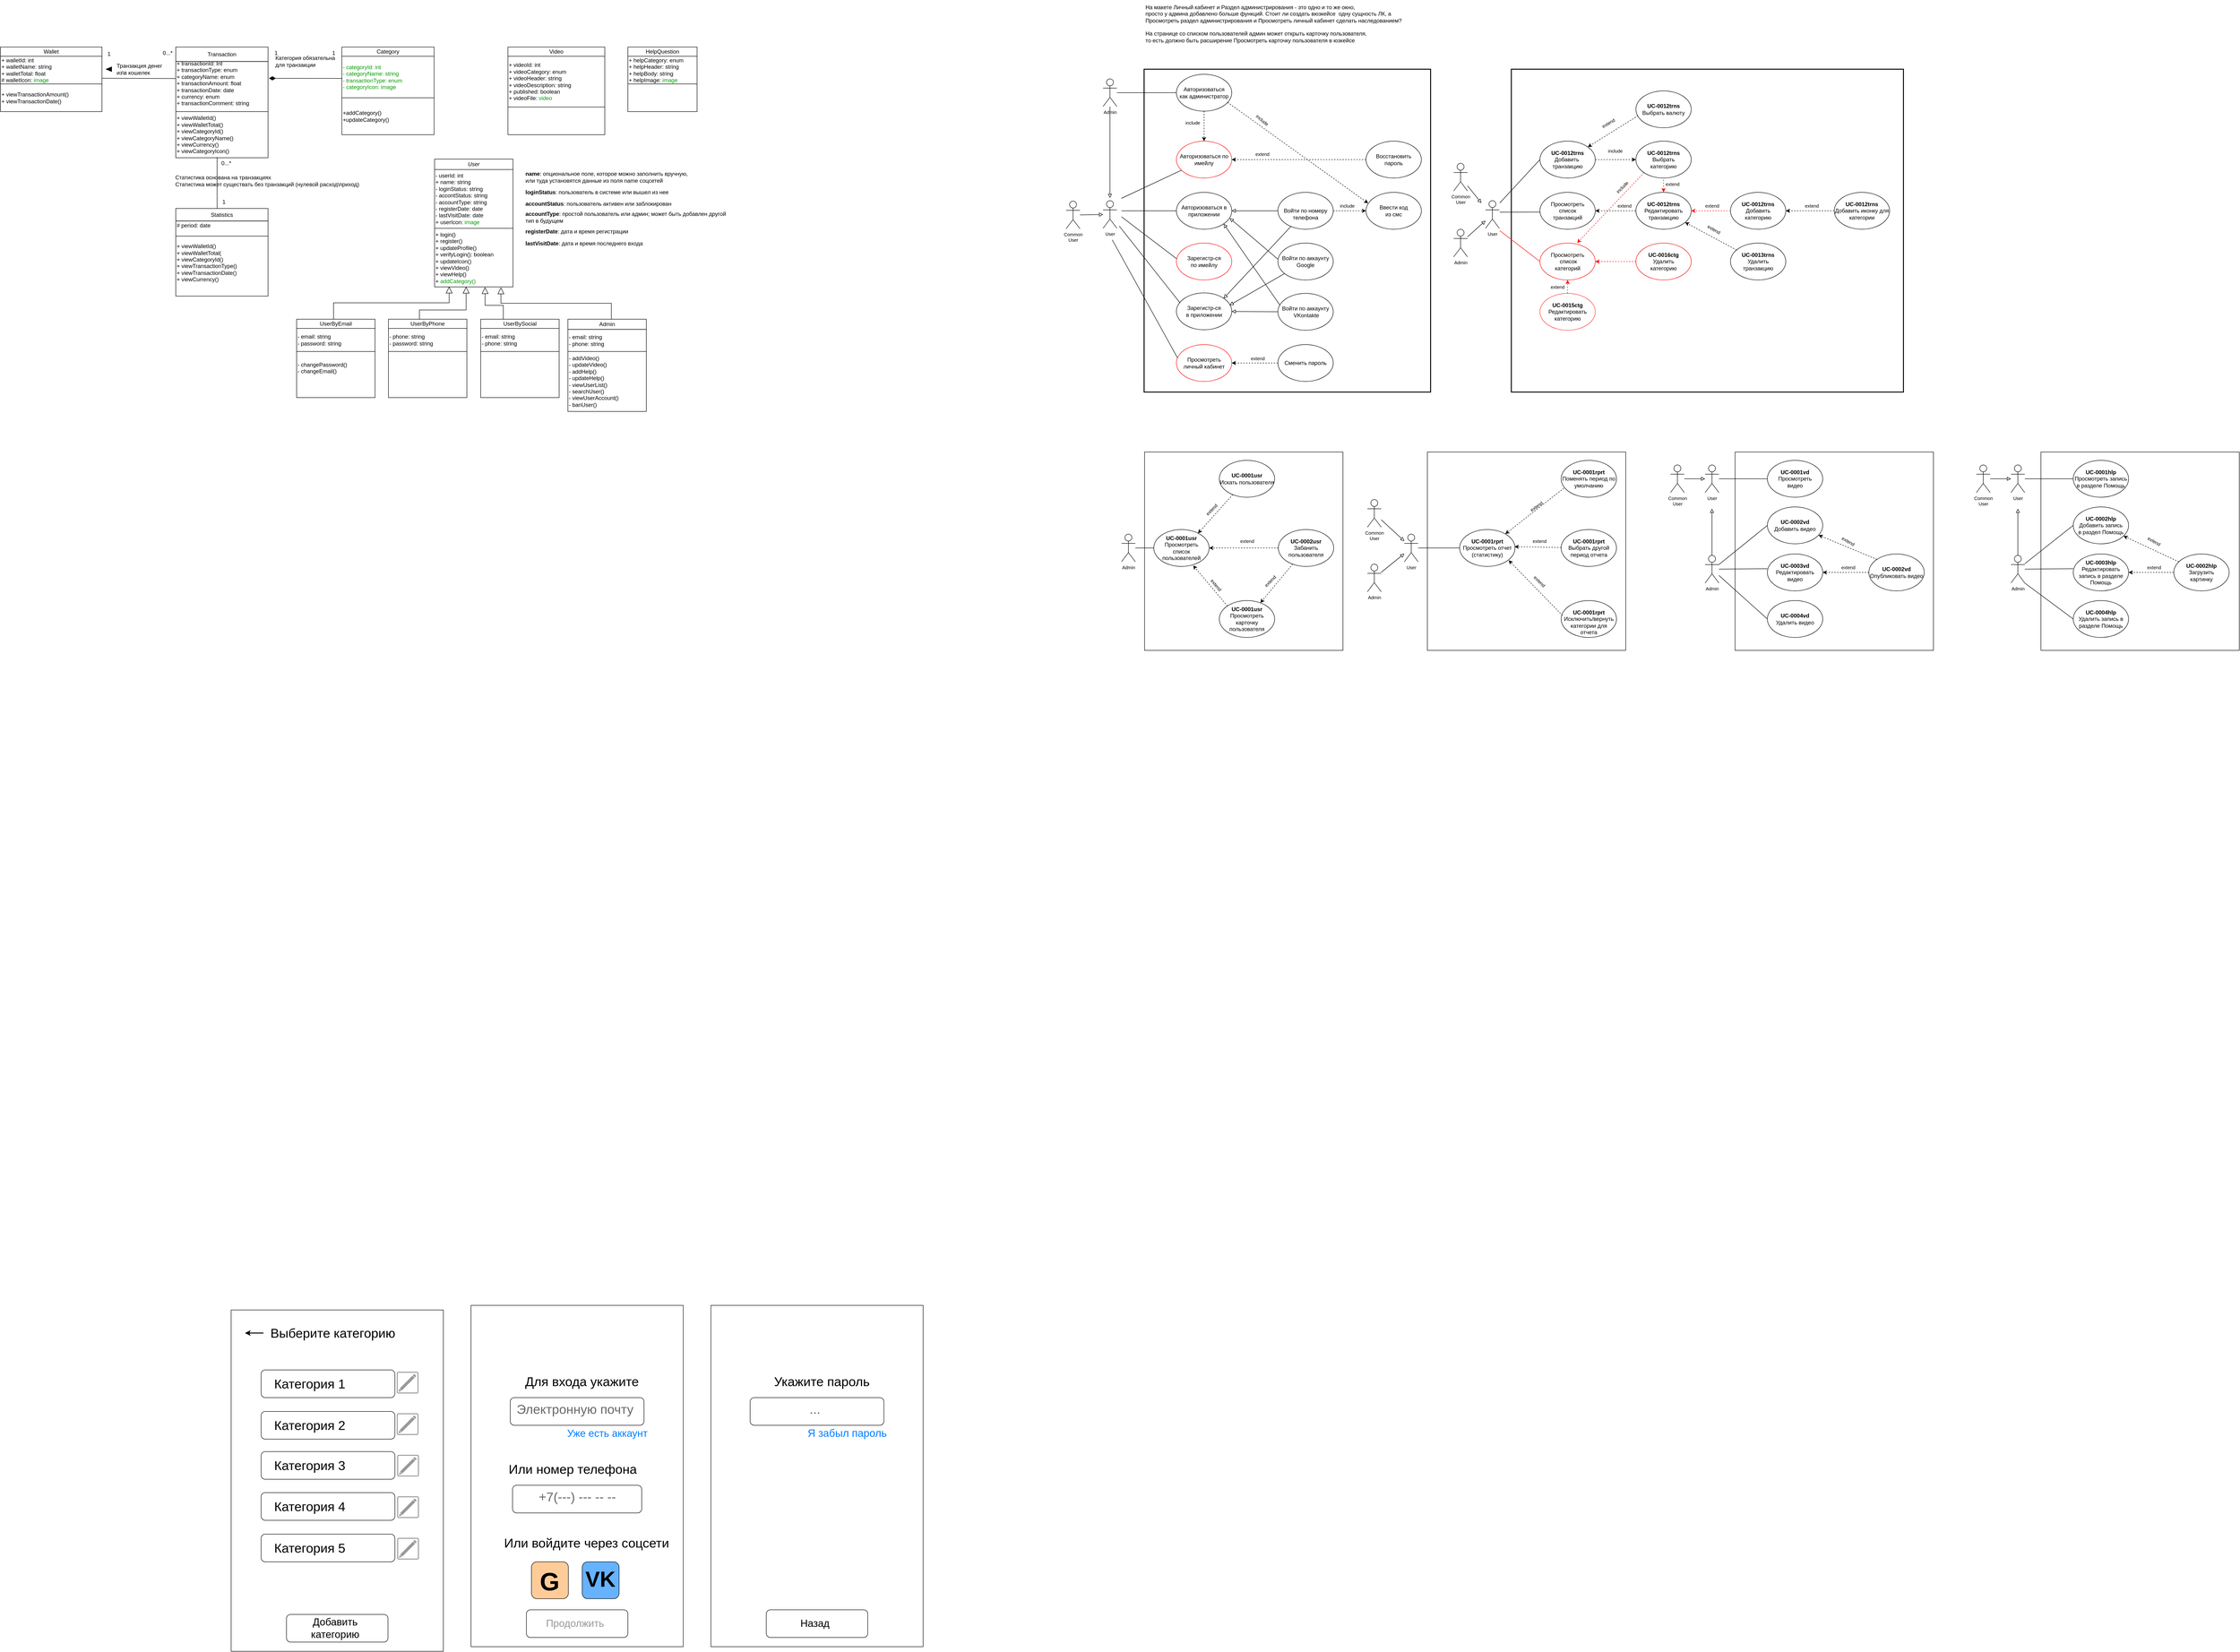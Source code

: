 <mxfile version="20.7.4" type="github">
  <diagram id="ULDQTsybcPubR5Zz3P0X" name="Page-1">
    <mxGraphModel dx="934" dy="3068" grid="1" gridSize="10" guides="1" tooltips="1" connect="1" arrows="1" fold="1" page="1" pageScale="1" pageWidth="850" pageHeight="1100" math="0" shadow="0">
      <root>
        <mxCell id="0" />
        <mxCell id="1" parent="0" />
        <mxCell id="FZ3_jvsreGpv2gmgdtba-15" value="" style="whiteSpace=wrap;html=1;fontSize=10;fillColor=none;container=0;strokeColor=#000000;" parent="1" vertex="1">
          <mxGeometry x="3140" y="-150" width="430" height="430" as="geometry" />
        </mxCell>
        <mxCell id="iH67yDx8k5spiiFpo-aq-78" value="" style="whiteSpace=wrap;html=1;aspect=fixed;fontSize=10;fillColor=none;strokeColor=#000000;" parent="1" vertex="1">
          <mxGeometry x="4420" y="-150" width="430" height="430" as="geometry" />
        </mxCell>
        <mxCell id="iH67yDx8k5spiiFpo-aq-108" value="" style="whiteSpace=wrap;html=1;aspect=fixed;fontSize=10;fillColor=none;" parent="1" vertex="1">
          <mxGeometry x="3753" y="-150" width="430" height="430" as="geometry" />
        </mxCell>
        <mxCell id="iH67yDx8k5spiiFpo-aq-93" value="" style="whiteSpace=wrap;html=1;aspect=fixed;fontSize=10;fillColor=none;strokeColor=#000000;" parent="1" vertex="1">
          <mxGeometry x="5083" y="-150" width="430" height="430" as="geometry" />
        </mxCell>
        <mxCell id="iH67yDx8k5spiiFpo-aq-19" value="&lt;b&gt;UC-0001rprt&lt;/b&gt;&lt;div&gt;Поменять период по умолчанию&lt;/div&gt;" style="ellipse;whiteSpace=wrap;html=1;" parent="1" vertex="1">
          <mxGeometry x="4043" y="-132" width="120" height="80" as="geometry" />
        </mxCell>
        <mxCell id="iH67yDx8k5spiiFpo-aq-20" value="&lt;div&gt;&lt;b&gt;UC-0001rprt&lt;/b&gt;&lt;/div&gt;&lt;div&gt;Выбрать другой период отчета&lt;/div&gt;" style="ellipse;whiteSpace=wrap;html=1;" parent="1" vertex="1">
          <mxGeometry x="4043" y="18" width="120" height="80" as="geometry" />
        </mxCell>
        <mxCell id="iH67yDx8k5spiiFpo-aq-22" value="&lt;div&gt;&lt;div&gt;&lt;b&gt;UC-0002vd&lt;/b&gt;&lt;/div&gt;&lt;/div&gt;&lt;div&gt;Опубликовать видео&lt;/div&gt;" style="ellipse;whiteSpace=wrap;html=1;strokeColor=#000000;" parent="1" vertex="1">
          <mxGeometry x="4710" y="71" width="120" height="80" as="geometry" />
        </mxCell>
        <mxCell id="iH67yDx8k5spiiFpo-aq-23" value="&lt;div&gt;&lt;div&gt;&lt;b&gt;UC-0004vd&lt;/b&gt;&lt;/div&gt;&lt;/div&gt;&lt;div&gt;Удалить видео&lt;/div&gt;" style="ellipse;whiteSpace=wrap;html=1;strokeColor=#000000;" parent="1" vertex="1">
          <mxGeometry x="4490" y="172" width="120" height="80" as="geometry" />
        </mxCell>
        <mxCell id="iH67yDx8k5spiiFpo-aq-24" value="&lt;div&gt;&lt;div&gt;&lt;b&gt;UC-0003vd&lt;/b&gt;&lt;/div&gt;&lt;/div&gt;&lt;div&gt;Редактировать видео&lt;/div&gt;" style="ellipse;whiteSpace=wrap;html=1;strokeColor=#000000;" parent="1" vertex="1">
          <mxGeometry x="4490" y="71" width="120" height="80" as="geometry" />
        </mxCell>
        <mxCell id="iH67yDx8k5spiiFpo-aq-25" value="&lt;div&gt;&lt;b&gt;UC-0002vd&lt;/b&gt;&lt;/div&gt;&lt;div&gt;Добавить видео&lt;/div&gt;" style="ellipse;whiteSpace=wrap;html=1;strokeColor=#000000;" parent="1" vertex="1">
          <mxGeometry x="4490" y="-31" width="120" height="80" as="geometry" />
        </mxCell>
        <mxCell id="iH67yDx8k5spiiFpo-aq-26" value="&lt;div&gt;&lt;b&gt;UC-0001vd&lt;/b&gt;&lt;/div&gt;&lt;div&gt;Просмотреть &lt;br&gt;&lt;/div&gt;&lt;div&gt;видео&lt;/div&gt;" style="ellipse;whiteSpace=wrap;html=1;strokeColor=#000000;" parent="1" vertex="1">
          <mxGeometry x="4490" y="-132" width="120" height="80" as="geometry" />
        </mxCell>
        <mxCell id="iH67yDx8k5spiiFpo-aq-33" value="&lt;div&gt;&lt;br&gt;&lt;/div&gt;&lt;div&gt;&lt;b&gt;UC-0001rprt&lt;/b&gt;&lt;/div&gt;&lt;div&gt;Исключить/вернуть&lt;/div&gt;&lt;div&gt;категории для отчета&lt;/div&gt;" style="ellipse;whiteSpace=wrap;html=1;" parent="1" vertex="1">
          <mxGeometry x="4043" y="172" width="120" height="80" as="geometry" />
        </mxCell>
        <mxCell id="iH67yDx8k5spiiFpo-aq-42" value="extend" style="text;html=1;align=center;verticalAlign=middle;resizable=0;points=[];autosize=1;strokeColor=none;fillColor=none;fontSize=10;" parent="1" vertex="1">
          <mxGeometry x="4640" y="85" width="50" height="30" as="geometry" />
        </mxCell>
        <mxCell id="iH67yDx8k5spiiFpo-aq-43" value="" style="endArrow=classic;html=1;rounded=0;dashed=1;strokeColor=#000000;" parent="1" source="iH67yDx8k5spiiFpo-aq-22" target="iH67yDx8k5spiiFpo-aq-24" edge="1">
          <mxGeometry width="50" height="50" relative="1" as="geometry">
            <mxPoint x="4690" y="123" as="sourcePoint" />
            <mxPoint x="4620" y="123" as="targetPoint" />
          </mxGeometry>
        </mxCell>
        <mxCell id="iH67yDx8k5spiiFpo-aq-75" value="" style="endArrow=none;html=1;rounded=0;fontSize=10;entryX=0;entryY=0.5;entryDx=0;entryDy=0;exitX=1;exitY=0.333;exitDx=0;exitDy=0;exitPerimeter=0;strokeColor=#000000;" parent="1" source="iH67yDx8k5spiiFpo-aq-288" target="iH67yDx8k5spiiFpo-aq-25" edge="1">
          <mxGeometry width="50" height="50" relative="1" as="geometry">
            <mxPoint x="4400" y="12.429" as="sourcePoint" />
            <mxPoint x="4470" y="33" as="targetPoint" />
          </mxGeometry>
        </mxCell>
        <mxCell id="iH67yDx8k5spiiFpo-aq-76" value="" style="endArrow=none;html=1;rounded=0;fontSize=10;entryX=0;entryY=0.4;entryDx=0;entryDy=0;entryPerimeter=0;strokeColor=#000000;" parent="1" source="iH67yDx8k5spiiFpo-aq-288" target="iH67yDx8k5spiiFpo-aq-24" edge="1">
          <mxGeometry width="50" height="50" relative="1" as="geometry">
            <mxPoint x="4400" y="25.857" as="sourcePoint" />
            <mxPoint x="4480" y="123" as="targetPoint" />
          </mxGeometry>
        </mxCell>
        <mxCell id="iH67yDx8k5spiiFpo-aq-77" value="" style="endArrow=none;html=1;rounded=0;fontSize=10;entryX=0;entryY=0.5;entryDx=0;entryDy=0;strokeColor=#000000;" parent="1" source="iH67yDx8k5spiiFpo-aq-288" target="iH67yDx8k5spiiFpo-aq-23" edge="1">
          <mxGeometry width="50" height="50" relative="1" as="geometry">
            <mxPoint x="4400" y="43" as="sourcePoint" />
            <mxPoint x="4480" y="123" as="targetPoint" />
          </mxGeometry>
        </mxCell>
        <mxCell id="iH67yDx8k5spiiFpo-aq-80" value="&lt;div&gt;&lt;b&gt;UC-0004hlp&lt;/b&gt;&lt;/div&gt;&lt;div&gt;Удалить запись в разделе Помощь&lt;/div&gt;" style="ellipse;whiteSpace=wrap;html=1;strokeColor=#000000;" parent="1" vertex="1">
          <mxGeometry x="5153" y="172" width="120" height="80" as="geometry" />
        </mxCell>
        <mxCell id="iH67yDx8k5spiiFpo-aq-81" value="&lt;div&gt;&lt;b&gt;UC-0003hlp&lt;/b&gt;&lt;/div&gt;&lt;div&gt;Редактировать запись в разделе Помощь&lt;/div&gt;" style="ellipse;whiteSpace=wrap;html=1;strokeColor=#000000;" parent="1" vertex="1">
          <mxGeometry x="5153" y="71" width="120" height="80" as="geometry" />
        </mxCell>
        <mxCell id="iH67yDx8k5spiiFpo-aq-82" value="&lt;div&gt;&lt;b&gt;UC-0002hlp&lt;/b&gt;&lt;/div&gt;&lt;div&gt;Добавить запись &lt;br&gt;&lt;/div&gt;&lt;div&gt;в раздел Помощь&lt;br&gt;&lt;/div&gt;" style="ellipse;whiteSpace=wrap;html=1;strokeColor=#000000;" parent="1" vertex="1">
          <mxGeometry x="5153" y="-31" width="120" height="80" as="geometry" />
        </mxCell>
        <mxCell id="iH67yDx8k5spiiFpo-aq-83" value="&lt;div&gt;&lt;b&gt;UC-0001hlp&lt;/b&gt;&lt;/div&gt;&lt;div&gt;Просмотреть запись в разделе Помощь&lt;br&gt;&lt;/div&gt;" style="ellipse;whiteSpace=wrap;html=1;strokeColor=#000000;" parent="1" vertex="1">
          <mxGeometry x="5153" y="-132" width="120" height="80" as="geometry" />
        </mxCell>
        <mxCell id="iH67yDx8k5spiiFpo-aq-86" value="User" style="shape=umlActor;verticalLabelPosition=bottom;verticalAlign=top;html=1;outlineConnect=0;fontSize=10;strokeColor=#000000;" parent="1" vertex="1">
          <mxGeometry x="5018" y="-122" width="30" height="60" as="geometry" />
        </mxCell>
        <mxCell id="iH67yDx8k5spiiFpo-aq-87" value="Admin" style="shape=umlActor;verticalLabelPosition=bottom;verticalAlign=top;html=1;outlineConnect=0;fontSize=10;strokeColor=#000000;" parent="1" vertex="1">
          <mxGeometry x="5018" y="74" width="30" height="60" as="geometry" />
        </mxCell>
        <mxCell id="iH67yDx8k5spiiFpo-aq-90" value="" style="endArrow=none;html=1;rounded=0;fontSize=10;entryX=0;entryY=0.5;entryDx=0;entryDy=0;strokeColor=#000000;strokeWidth=1;" parent="1" source="iH67yDx8k5spiiFpo-aq-87" target="iH67yDx8k5spiiFpo-aq-82" edge="1">
          <mxGeometry width="50" height="50" relative="1" as="geometry">
            <mxPoint x="5083" y="83" as="sourcePoint" />
            <mxPoint x="5133" y="33" as="targetPoint" />
          </mxGeometry>
        </mxCell>
        <mxCell id="iH67yDx8k5spiiFpo-aq-91" value="" style="endArrow=none;html=1;rounded=0;fontSize=10;entryX=0;entryY=0.4;entryDx=0;entryDy=0;entryPerimeter=0;strokeColor=#000000;strokeWidth=1;" parent="1" source="iH67yDx8k5spiiFpo-aq-87" target="iH67yDx8k5spiiFpo-aq-81" edge="1">
          <mxGeometry width="50" height="50" relative="1" as="geometry">
            <mxPoint x="5093" y="173" as="sourcePoint" />
            <mxPoint x="5143" y="123" as="targetPoint" />
          </mxGeometry>
        </mxCell>
        <mxCell id="iH67yDx8k5spiiFpo-aq-92" value="" style="endArrow=none;html=1;rounded=0;fontSize=10;exitX=1;exitY=1;exitDx=0;exitDy=0;exitPerimeter=0;entryX=0;entryY=0.5;entryDx=0;entryDy=0;strokeColor=#000000;strokeWidth=1;" parent="1" source="iH67yDx8k5spiiFpo-aq-87" target="iH67yDx8k5spiiFpo-aq-80" edge="1">
          <mxGeometry width="50" height="50" relative="1" as="geometry">
            <mxPoint x="5093" y="173" as="sourcePoint" />
            <mxPoint x="5143" y="123" as="targetPoint" />
          </mxGeometry>
        </mxCell>
        <mxCell id="iH67yDx8k5spiiFpo-aq-98" value="&lt;div&gt;&lt;b&gt;UC-0001rprt&lt;/b&gt;&lt;/div&gt;&lt;div&gt;Просмотреть отчет (статистику)&lt;/div&gt;" style="ellipse;whiteSpace=wrap;html=1;strokeColor=#000000;" parent="1" vertex="1">
          <mxGeometry x="3823" y="18" width="120" height="80" as="geometry" />
        </mxCell>
        <mxCell id="iH67yDx8k5spiiFpo-aq-99" value="extend" style="text;html=1;align=center;verticalAlign=middle;resizable=0;points=[];autosize=1;strokeColor=none;fillColor=none;fontSize=10;rotation=45;" parent="1" vertex="1">
          <mxGeometry x="3971" y="115" width="50" height="30" as="geometry" />
        </mxCell>
        <mxCell id="iH67yDx8k5spiiFpo-aq-101" value="&lt;div&gt;Common&lt;/div&gt;&lt;div&gt;User&lt;br&gt;&lt;/div&gt;" style="shape=umlActor;verticalLabelPosition=bottom;verticalAlign=top;html=1;outlineConnect=0;fontSize=10;" parent="1" vertex="1">
          <mxGeometry x="3623" y="-47" width="30" height="60" as="geometry" />
        </mxCell>
        <mxCell id="iH67yDx8k5spiiFpo-aq-102" value="User" style="shape=umlActor;verticalLabelPosition=bottom;verticalAlign=top;html=1;outlineConnect=0;fontSize=10;" parent="1" vertex="1">
          <mxGeometry x="3703" y="28" width="30" height="60" as="geometry" />
        </mxCell>
        <mxCell id="iH67yDx8k5spiiFpo-aq-104" value="" style="endArrow=none;html=1;rounded=0;fontSize=10;" parent="1" source="iH67yDx8k5spiiFpo-aq-102" target="iH67yDx8k5spiiFpo-aq-98" edge="1">
          <mxGeometry width="50" height="50" relative="1" as="geometry">
            <mxPoint x="3743" y="-7" as="sourcePoint" />
            <mxPoint x="3823" y="-27" as="targetPoint" />
          </mxGeometry>
        </mxCell>
        <mxCell id="iH67yDx8k5spiiFpo-aq-109" value="Admin" style="shape=umlActor;verticalLabelPosition=bottom;verticalAlign=top;html=1;outlineConnect=0;fontSize=10;" parent="1" vertex="1">
          <mxGeometry x="3623" y="93" width="30" height="60" as="geometry" />
        </mxCell>
        <mxCell id="iH67yDx8k5spiiFpo-aq-111" value="extend" style="text;html=1;align=center;verticalAlign=middle;resizable=0;points=[];autosize=1;strokeColor=none;fillColor=none;fontSize=10;rotation=-35;" parent="1" vertex="1">
          <mxGeometry x="3964" y="-47" width="50" height="30" as="geometry" />
        </mxCell>
        <mxCell id="iH67yDx8k5spiiFpo-aq-112" value="" style="endArrow=classic;html=1;rounded=0;dashed=1;exitX=0.048;exitY=0.757;exitDx=0;exitDy=0;exitPerimeter=0;" parent="1" source="iH67yDx8k5spiiFpo-aq-19" target="iH67yDx8k5spiiFpo-aq-98" edge="1">
          <mxGeometry width="50" height="50" relative="1" as="geometry">
            <mxPoint x="4043" y="-99" as="sourcePoint" />
            <mxPoint x="3943" y="-99" as="targetPoint" />
          </mxGeometry>
        </mxCell>
        <mxCell id="iH67yDx8k5spiiFpo-aq-113" value="" style="endArrow=classic;html=1;rounded=0;dashed=1;entryX=0.992;entryY=0.465;entryDx=0;entryDy=0;entryPerimeter=0;" parent="1" source="iH67yDx8k5spiiFpo-aq-20" target="iH67yDx8k5spiiFpo-aq-98" edge="1">
          <mxGeometry width="50" height="50" relative="1" as="geometry">
            <mxPoint x="4053" y="-89" as="sourcePoint" />
            <mxPoint x="3943" y="43" as="targetPoint" />
          </mxGeometry>
        </mxCell>
        <mxCell id="iH67yDx8k5spiiFpo-aq-114" value="" style="endArrow=classic;html=1;rounded=0;dashed=1;exitX=0.024;exitY=0.404;exitDx=0;exitDy=0;exitPerimeter=0;entryX=0.885;entryY=0.834;entryDx=0;entryDy=0;entryPerimeter=0;" parent="1" source="iH67yDx8k5spiiFpo-aq-33" target="iH67yDx8k5spiiFpo-aq-98" edge="1">
          <mxGeometry width="50" height="50" relative="1" as="geometry">
            <mxPoint x="4055.438" y="30.287" as="sourcePoint" />
            <mxPoint x="3943" y="53" as="targetPoint" />
          </mxGeometry>
        </mxCell>
        <mxCell id="iH67yDx8k5spiiFpo-aq-116" value="" style="endArrow=block;html=1;rounded=0;fontSize=10;endFill=0;" parent="1" source="iH67yDx8k5spiiFpo-aq-109" target="iH67yDx8k5spiiFpo-aq-102" edge="1">
          <mxGeometry width="50" height="50" relative="1" as="geometry">
            <mxPoint x="3753" y="183" as="sourcePoint" />
            <mxPoint x="3803" y="133" as="targetPoint" />
          </mxGeometry>
        </mxCell>
        <mxCell id="iH67yDx8k5spiiFpo-aq-117" value="" style="endArrow=block;html=1;rounded=0;fontSize=10;endFill=0;" parent="1" source="iH67yDx8k5spiiFpo-aq-101" edge="1">
          <mxGeometry width="50" height="50" relative="1" as="geometry">
            <mxPoint x="3753" y="183" as="sourcePoint" />
            <mxPoint x="3703" y="43" as="targetPoint" />
          </mxGeometry>
        </mxCell>
        <mxCell id="iH67yDx8k5spiiFpo-aq-118" value="extend" style="text;html=1;align=center;verticalAlign=middle;resizable=0;points=[];autosize=1;strokeColor=none;fillColor=none;fontSize=10;rotation=0;" parent="1" vertex="1">
          <mxGeometry x="3971" y="28" width="50" height="30" as="geometry" />
        </mxCell>
        <mxCell id="iH67yDx8k5spiiFpo-aq-120" value="&lt;div&gt;&lt;b&gt;UC-0002hlp&lt;/b&gt;&lt;/div&gt;&lt;div&gt;Загрузить&lt;/div&gt;&lt;div&gt;картинку&lt;/div&gt;" style="ellipse;whiteSpace=wrap;html=1;strokeColor=#000000;" parent="1" vertex="1">
          <mxGeometry x="5371" y="71" width="120" height="80" as="geometry" />
        </mxCell>
        <mxCell id="iH67yDx8k5spiiFpo-aq-121" value="extend" style="text;html=1;align=center;verticalAlign=middle;resizable=0;points=[];autosize=1;strokeColor=none;fillColor=none;fontSize=10;" parent="1" vertex="1">
          <mxGeometry x="5303" y="85" width="50" height="30" as="geometry" />
        </mxCell>
        <mxCell id="iH67yDx8k5spiiFpo-aq-122" value="" style="endArrow=classic;html=1;rounded=0;dashed=1;strokeColor=#000000;strokeWidth=1;" parent="1" source="iH67yDx8k5spiiFpo-aq-120" target="iH67yDx8k5spiiFpo-aq-81" edge="1">
          <mxGeometry width="50" height="50" relative="1" as="geometry">
            <mxPoint x="5363" y="111" as="sourcePoint" />
            <mxPoint x="5273" y="111" as="targetPoint" />
          </mxGeometry>
        </mxCell>
        <mxCell id="iH67yDx8k5spiiFpo-aq-186" value="&lt;div&gt;Common&lt;/div&gt;&lt;div&gt;User&lt;br&gt;&lt;/div&gt;" style="shape=umlActor;verticalLabelPosition=bottom;verticalAlign=top;html=1;outlineConnect=0;fontSize=10;strokeColor=#000000;" parent="1" vertex="1">
          <mxGeometry x="4943" y="-122" width="30" height="60" as="geometry" />
        </mxCell>
        <mxCell id="iH67yDx8k5spiiFpo-aq-188" value="" style="endArrow=block;html=1;rounded=0;fontSize=10;strokeColor=#000000;endFill=0;" parent="1" source="iH67yDx8k5spiiFpo-aq-87" edge="1">
          <mxGeometry width="50" height="50" relative="1" as="geometry">
            <mxPoint x="5048" y="-67" as="sourcePoint" />
            <mxPoint x="5033" y="-27" as="targetPoint" />
          </mxGeometry>
        </mxCell>
        <mxCell id="iH67yDx8k5spiiFpo-aq-285" value="" style="endArrow=block;html=1;rounded=0;fontSize=10;strokeColor=#000000;endFill=0;" parent="1" source="iH67yDx8k5spiiFpo-aq-186" target="iH67yDx8k5spiiFpo-aq-86" edge="1">
          <mxGeometry width="50" height="50" relative="1" as="geometry">
            <mxPoint x="5013" y="-37" as="sourcePoint" />
            <mxPoint x="5023" y="-97" as="targetPoint" />
          </mxGeometry>
        </mxCell>
        <mxCell id="iH67yDx8k5spiiFpo-aq-286" value="" style="endArrow=none;html=1;rounded=0;fontSize=10;strokeColor=#000000;" parent="1" source="iH67yDx8k5spiiFpo-aq-86" target="iH67yDx8k5spiiFpo-aq-83" edge="1">
          <mxGeometry width="50" height="50" relative="1" as="geometry">
            <mxPoint x="5058" y="97.667" as="sourcePoint" />
            <mxPoint x="5191.671" y="-47.886" as="targetPoint" />
          </mxGeometry>
        </mxCell>
        <mxCell id="iH67yDx8k5spiiFpo-aq-287" value="User" style="shape=umlActor;verticalLabelPosition=bottom;verticalAlign=top;html=1;outlineConnect=0;fontSize=10;strokeColor=#000000;" parent="1" vertex="1">
          <mxGeometry x="4355" y="-122" width="30" height="60" as="geometry" />
        </mxCell>
        <mxCell id="iH67yDx8k5spiiFpo-aq-288" value="Admin" style="shape=umlActor;verticalLabelPosition=bottom;verticalAlign=top;html=1;outlineConnect=0;fontSize=10;strokeColor=#000000;" parent="1" vertex="1">
          <mxGeometry x="4355" y="74" width="30" height="60" as="geometry" />
        </mxCell>
        <mxCell id="iH67yDx8k5spiiFpo-aq-289" value="&lt;div&gt;Common &lt;br&gt;&lt;/div&gt;&lt;div&gt;User&lt;/div&gt;" style="shape=umlActor;verticalLabelPosition=bottom;verticalAlign=top;html=1;outlineConnect=0;fontSize=10;strokeColor=#000000;" parent="1" vertex="1">
          <mxGeometry x="4280" y="-122" width="30" height="60" as="geometry" />
        </mxCell>
        <mxCell id="iH67yDx8k5spiiFpo-aq-290" value="" style="endArrow=block;html=1;rounded=0;fontSize=10;endFill=0;strokeColor=#000000;" parent="1" source="iH67yDx8k5spiiFpo-aq-288" edge="1">
          <mxGeometry width="50" height="50" relative="1" as="geometry">
            <mxPoint x="4385" y="-67" as="sourcePoint" />
            <mxPoint x="4370" y="-27" as="targetPoint" />
          </mxGeometry>
        </mxCell>
        <mxCell id="iH67yDx8k5spiiFpo-aq-291" value="" style="endArrow=block;html=1;rounded=0;fontSize=10;endFill=0;strokeColor=#000000;" parent="1" source="iH67yDx8k5spiiFpo-aq-289" target="iH67yDx8k5spiiFpo-aq-287" edge="1">
          <mxGeometry width="50" height="50" relative="1" as="geometry">
            <mxPoint x="4350" y="-37" as="sourcePoint" />
            <mxPoint x="4360" y="-97" as="targetPoint" />
          </mxGeometry>
        </mxCell>
        <mxCell id="iH67yDx8k5spiiFpo-aq-292" value="" style="endArrow=none;html=1;rounded=0;fontSize=10;strokeColor=#000000;" parent="1" source="iH67yDx8k5spiiFpo-aq-287" target="iH67yDx8k5spiiFpo-aq-26" edge="1">
          <mxGeometry width="50" height="50" relative="1" as="geometry">
            <mxPoint x="4395" y="97.667" as="sourcePoint" />
            <mxPoint x="4490.0" y="-92" as="targetPoint" />
          </mxGeometry>
        </mxCell>
        <mxCell id="9JSYzaQLczRlGTcXWpsd-5" value="&lt;div&gt;&lt;b&gt;UC-0001usr&lt;/b&gt;&lt;br&gt;&lt;/div&gt;&lt;div&gt;Просмотреть &lt;br&gt;&lt;/div&gt;&lt;div&gt;список пользователей&lt;/div&gt;" style="ellipse;whiteSpace=wrap;html=1;strokeColor=#000000;" parent="1" vertex="1">
          <mxGeometry x="3160" y="18" width="120" height="80" as="geometry" />
        </mxCell>
        <mxCell id="9JSYzaQLczRlGTcXWpsd-9" value="" style="endArrow=classic;html=1;rounded=0;dashed=1;strokeWidth=1;strokeColor=#000000;" parent="1" source="9JSYzaQLczRlGTcXWpsd-4" target="9JSYzaQLczRlGTcXWpsd-5" edge="1">
          <mxGeometry width="50" height="50" relative="1" as="geometry">
            <mxPoint x="3508" y="-0.5" as="sourcePoint" />
            <mxPoint x="3410" y="19.5" as="targetPoint" />
          </mxGeometry>
        </mxCell>
        <mxCell id="9JSYzaQLczRlGTcXWpsd-47" value="extend" style="text;html=1;align=center;verticalAlign=middle;resizable=0;points=[];autosize=1;strokeColor=none;fillColor=none;fontSize=10;flipV=1;flipH=1;rotation=-45;" parent="1" vertex="1">
          <mxGeometry x="3260" y="-40" width="50" height="30" as="geometry" />
        </mxCell>
        <mxCell id="9JSYzaQLczRlGTcXWpsd-65" value="" style="whiteSpace=wrap;html=1;strokeColor=#000000;fontSize=28;fontColor=#000000;" parent="1" vertex="1">
          <mxGeometry x="1680" y="1700" width="460" height="740" as="geometry" />
        </mxCell>
        <mxCell id="9JSYzaQLczRlGTcXWpsd-66" value="" style="rounded=1;whiteSpace=wrap;html=1;strokeColor=#000000;fontSize=28;fontColor=#000000;" parent="1" vertex="1">
          <mxGeometry x="1765" y="1900" width="290" height="60" as="geometry" />
        </mxCell>
        <mxCell id="9JSYzaQLczRlGTcXWpsd-67" value="&lt;div&gt;Для входа укажите &lt;br&gt;&lt;/div&gt;" style="text;html=1;align=center;verticalAlign=middle;resizable=0;points=[];autosize=1;strokeColor=none;fillColor=none;fontSize=28;fontColor=#000000;" parent="1" vertex="1">
          <mxGeometry x="1785" y="1840" width="270" height="50" as="geometry" />
        </mxCell>
        <mxCell id="9JSYzaQLczRlGTcXWpsd-68" value="Электронную почту" style="text;html=1;align=center;verticalAlign=middle;resizable=0;points=[];autosize=1;strokeColor=none;fillColor=none;fontSize=28;fontColor=#696969;" parent="1" vertex="1">
          <mxGeometry x="1765" y="1900" width="280" height="50" as="geometry" />
        </mxCell>
        <mxCell id="9JSYzaQLczRlGTcXWpsd-69" value="Или номер телефона" style="text;html=1;align=center;verticalAlign=middle;resizable=0;points=[];autosize=1;strokeColor=none;fillColor=none;fontSize=28;fontColor=#000000;" parent="1" vertex="1">
          <mxGeometry x="1750" y="2030" width="300" height="50" as="geometry" />
        </mxCell>
        <mxCell id="9JSYzaQLczRlGTcXWpsd-70" value="Или войдите через соцсети" style="text;html=1;align=center;verticalAlign=middle;resizable=0;points=[];autosize=1;strokeColor=none;fillColor=none;fontSize=28;fontColor=#000000;" parent="1" vertex="1">
          <mxGeometry x="1740" y="2190" width="380" height="50" as="geometry" />
        </mxCell>
        <mxCell id="9JSYzaQLczRlGTcXWpsd-76" value="" style="rounded=1;whiteSpace=wrap;html=1;strokeColor=#000000;fontSize=23;fontColor=#696969;fillColor=#FFCC99;" parent="1" vertex="1">
          <mxGeometry x="1811" y="2256" width="80" height="80" as="geometry" />
        </mxCell>
        <mxCell id="9JSYzaQLczRlGTcXWpsd-71" value="&lt;b style=&quot;font-size: 55px;&quot;&gt;G&lt;/b&gt;" style="text;html=1;align=center;verticalAlign=middle;resizable=0;points=[];autosize=1;strokeColor=none;fillColor=none;fontSize=55;fontColor=#000000;" parent="1" vertex="1">
          <mxGeometry x="1815" y="2258" width="70" height="80" as="geometry" />
        </mxCell>
        <mxCell id="9JSYzaQLczRlGTcXWpsd-77" value="" style="rounded=1;whiteSpace=wrap;html=1;strokeColor=#000000;fontSize=23;fontColor=#696969;fillColor=#66B2FF;" parent="1" vertex="1">
          <mxGeometry x="1921" y="2256" width="80" height="80" as="geometry" />
        </mxCell>
        <mxCell id="9JSYzaQLczRlGTcXWpsd-72" value="&lt;font size=&quot;1&quot;&gt;&lt;b style=&quot;font-size: 47px;&quot;&gt;VK&lt;/b&gt;&lt;/font&gt;" style="text;html=1;align=center;verticalAlign=middle;resizable=0;points=[];autosize=1;strokeColor=none;fillColor=none;fontSize=55;fontColor=#000000;" parent="1" vertex="1">
          <mxGeometry x="1915" y="2250" width="90" height="80" as="geometry" />
        </mxCell>
        <mxCell id="9JSYzaQLczRlGTcXWpsd-73" value="" style="rounded=1;whiteSpace=wrap;html=1;strokeColor=#000000;fontSize=47;fontColor=#000000;" parent="1" vertex="1">
          <mxGeometry x="1770" y="2090" width="280" height="60" as="geometry" />
        </mxCell>
        <mxCell id="9JSYzaQLczRlGTcXWpsd-74" value="&lt;font&gt;+7(---) --- -- --&lt;br&gt;&lt;/font&gt;" style="text;html=1;align=center;verticalAlign=middle;resizable=0;points=[];autosize=1;strokeColor=none;fillColor=none;fontSize=28;fontColor=#696969;" parent="1" vertex="1">
          <mxGeometry x="1815" y="2090" width="190" height="50" as="geometry" />
        </mxCell>
        <mxCell id="9JSYzaQLczRlGTcXWpsd-78" value="&lt;font style=&quot;font-size: 22px;&quot; color=&quot;#007FFF&quot;&gt;Уже есть аккаунт&lt;br&gt;&lt;/font&gt;" style="text;html=1;align=center;verticalAlign=middle;resizable=0;points=[];autosize=1;strokeColor=none;fillColor=none;fontSize=28;fontColor=#000000;" parent="1" vertex="1">
          <mxGeometry x="1875" y="1950" width="200" height="50" as="geometry" />
        </mxCell>
        <mxCell id="9JSYzaQLczRlGTcXWpsd-80" value="" style="rounded=1;whiteSpace=wrap;html=1;strokeColor=#000000;fontSize=22;fontColor=#007FFF;fillColor=none;" parent="1" vertex="1">
          <mxGeometry x="1800" y="2360" width="220" height="60" as="geometry" />
        </mxCell>
        <mxCell id="9JSYzaQLczRlGTcXWpsd-81" value="&lt;font&gt;Продолжить&lt;/font&gt;" style="text;html=1;align=center;verticalAlign=middle;resizable=0;points=[];autosize=1;strokeColor=none;fillColor=none;fontSize=22;fontColor=#999999;" parent="1" vertex="1">
          <mxGeometry x="1830" y="2370" width="150" height="40" as="geometry" />
        </mxCell>
        <mxCell id="9JSYzaQLczRlGTcXWpsd-82" value="" style="whiteSpace=wrap;html=1;strokeColor=#000000;fontSize=28;fontColor=#000000;" parent="1" vertex="1">
          <mxGeometry x="2200" y="1700" width="460" height="740" as="geometry" />
        </mxCell>
        <mxCell id="9JSYzaQLczRlGTcXWpsd-83" value="" style="rounded=1;whiteSpace=wrap;html=1;strokeColor=#000000;fontSize=28;fontColor=#000000;" parent="1" vertex="1">
          <mxGeometry x="2285" y="1900" width="290" height="60" as="geometry" />
        </mxCell>
        <mxCell id="9JSYzaQLczRlGTcXWpsd-84" value="Укажите пароль" style="text;html=1;align=center;verticalAlign=middle;resizable=0;points=[];autosize=1;strokeColor=none;fillColor=none;fontSize=28;fontColor=#000000;" parent="1" vertex="1">
          <mxGeometry x="2325" y="1840" width="230" height="50" as="geometry" />
        </mxCell>
        <mxCell id="9JSYzaQLczRlGTcXWpsd-85" value="..." style="text;html=1;align=center;verticalAlign=middle;resizable=0;points=[];autosize=1;strokeColor=none;fillColor=none;fontSize=28;fontColor=#696969;" parent="1" vertex="1">
          <mxGeometry x="2400" y="1900" width="50" height="50" as="geometry" />
        </mxCell>
        <mxCell id="9JSYzaQLczRlGTcXWpsd-94" value="&lt;font style=&quot;font-size: 23px;&quot;&gt;Я забыл пароль&lt;br&gt;&lt;/font&gt;" style="text;html=1;align=center;verticalAlign=middle;resizable=0;points=[];autosize=1;strokeColor=none;fillColor=none;fontSize=28;fontColor=#007FFF;" parent="1" vertex="1">
          <mxGeometry x="2395" y="1950" width="200" height="50" as="geometry" />
        </mxCell>
        <mxCell id="9JSYzaQLczRlGTcXWpsd-95" value="" style="rounded=1;whiteSpace=wrap;html=1;strokeColor=#000000;fontSize=22;fontColor=#007FFF;fillColor=none;" parent="1" vertex="1">
          <mxGeometry x="2320" y="2360" width="220" height="60" as="geometry" />
        </mxCell>
        <mxCell id="9JSYzaQLczRlGTcXWpsd-96" value="Назад" style="text;html=1;align=center;verticalAlign=middle;resizable=0;points=[];autosize=1;strokeColor=none;fillColor=none;fontSize=22;fontColor=#000000;" parent="1" vertex="1">
          <mxGeometry x="2380" y="2370" width="90" height="40" as="geometry" />
        </mxCell>
        <mxCell id="9JSYzaQLczRlGTcXWpsd-159" value="" style="whiteSpace=wrap;html=1;strokeColor=#000000;fontSize=28;fontColor=#000000;" parent="1" vertex="1">
          <mxGeometry x="1160" y="1710" width="460" height="740" as="geometry" />
        </mxCell>
        <mxCell id="9JSYzaQLczRlGTcXWpsd-160" value="" style="rounded=1;whiteSpace=wrap;html=1;strokeColor=#000000;fontSize=28;fontColor=#000000;" parent="1" vertex="1">
          <mxGeometry x="1225" y="1840" width="290" height="60" as="geometry" />
        </mxCell>
        <mxCell id="9JSYzaQLczRlGTcXWpsd-161" value="Категория 1" style="text;html=1;align=center;verticalAlign=middle;resizable=0;points=[];autosize=1;strokeColor=none;fillColor=none;fontSize=28;fontColor=#000000;" parent="1" vertex="1">
          <mxGeometry x="1240" y="1845" width="180" height="50" as="geometry" />
        </mxCell>
        <mxCell id="9JSYzaQLczRlGTcXWpsd-164" value="" style="rounded=1;whiteSpace=wrap;html=1;strokeColor=#000000;fontSize=22;fontColor=#007FFF;fillColor=none;" parent="1" vertex="1">
          <mxGeometry x="1280" y="2370" width="220" height="60" as="geometry" />
        </mxCell>
        <mxCell id="9JSYzaQLczRlGTcXWpsd-165" value="&lt;div&gt;Добавить &lt;br&gt;&lt;/div&gt;&lt;div&gt;категорию&lt;/div&gt;" style="text;html=1;align=center;verticalAlign=middle;resizable=0;points=[];autosize=1;strokeColor=none;fillColor=none;fontSize=22;fontColor=#000000;" parent="1" vertex="1">
          <mxGeometry x="1320" y="2365" width="130" height="70" as="geometry" />
        </mxCell>
        <mxCell id="9JSYzaQLczRlGTcXWpsd-166" value="" style="rounded=1;whiteSpace=wrap;html=1;strokeColor=#000000;fontSize=28;fontColor=#000000;" parent="1" vertex="1">
          <mxGeometry x="1225" y="1930" width="290" height="60" as="geometry" />
        </mxCell>
        <mxCell id="9JSYzaQLczRlGTcXWpsd-167" value="Категория 2" style="text;html=1;align=center;verticalAlign=middle;resizable=0;points=[];autosize=1;strokeColor=none;fillColor=none;fontSize=28;fontColor=#000000;" parent="1" vertex="1">
          <mxGeometry x="1240" y="1935" width="180" height="50" as="geometry" />
        </mxCell>
        <mxCell id="9JSYzaQLczRlGTcXWpsd-168" value="" style="rounded=1;whiteSpace=wrap;html=1;strokeColor=#000000;fontSize=28;fontColor=#000000;" parent="1" vertex="1">
          <mxGeometry x="1225" y="2017" width="290" height="60" as="geometry" />
        </mxCell>
        <mxCell id="9JSYzaQLczRlGTcXWpsd-169" value="Категория 3" style="text;html=1;align=center;verticalAlign=middle;resizable=0;points=[];autosize=1;strokeColor=none;fillColor=none;fontSize=28;fontColor=#000000;" parent="1" vertex="1">
          <mxGeometry x="1240" y="2022" width="180" height="50" as="geometry" />
        </mxCell>
        <mxCell id="9JSYzaQLczRlGTcXWpsd-170" value="" style="rounded=1;whiteSpace=wrap;html=1;strokeColor=#000000;fontSize=28;fontColor=#000000;" parent="1" vertex="1">
          <mxGeometry x="1225" y="2106" width="290" height="60" as="geometry" />
        </mxCell>
        <mxCell id="9JSYzaQLczRlGTcXWpsd-171" value="Категория 4" style="text;html=1;align=center;verticalAlign=middle;resizable=0;points=[];autosize=1;strokeColor=none;fillColor=none;fontSize=28;fontColor=#000000;" parent="1" vertex="1">
          <mxGeometry x="1240" y="2111" width="180" height="50" as="geometry" />
        </mxCell>
        <mxCell id="9JSYzaQLczRlGTcXWpsd-172" value="" style="rounded=1;whiteSpace=wrap;html=1;strokeColor=#000000;fontSize=28;fontColor=#000000;" parent="1" vertex="1">
          <mxGeometry x="1225" y="2196" width="290" height="60" as="geometry" />
        </mxCell>
        <mxCell id="9JSYzaQLczRlGTcXWpsd-173" value="Категория 5" style="text;html=1;align=center;verticalAlign=middle;resizable=0;points=[];autosize=1;strokeColor=none;fillColor=none;fontSize=28;fontColor=#000000;" parent="1" vertex="1">
          <mxGeometry x="1240" y="2201" width="180" height="50" as="geometry" />
        </mxCell>
        <mxCell id="9JSYzaQLczRlGTcXWpsd-174" value="" style="strokeColor=#999999;verticalLabelPosition=bottom;shadow=0;dashed=0;verticalAlign=top;strokeWidth=2;html=1;shape=mxgraph.mockup.misc.editIcon;fontSize=23;fontColor=#000000;fillColor=none;" parent="1" vertex="1">
          <mxGeometry x="1520" y="1845" width="45" height="45" as="geometry" />
        </mxCell>
        <mxCell id="9JSYzaQLczRlGTcXWpsd-175" value="" style="strokeColor=#999999;verticalLabelPosition=bottom;shadow=0;dashed=0;verticalAlign=top;strokeWidth=2;html=1;shape=mxgraph.mockup.misc.editIcon;fontSize=23;fontColor=#000000;fillColor=none;" parent="1" vertex="1">
          <mxGeometry x="1520" y="1935" width="45" height="45" as="geometry" />
        </mxCell>
        <mxCell id="9JSYzaQLczRlGTcXWpsd-176" value="" style="strokeColor=#999999;verticalLabelPosition=bottom;shadow=0;dashed=0;verticalAlign=top;strokeWidth=2;html=1;shape=mxgraph.mockup.misc.editIcon;fontSize=23;fontColor=#000000;fillColor=none;" parent="1" vertex="1">
          <mxGeometry x="1521" y="2025" width="45" height="45" as="geometry" />
        </mxCell>
        <mxCell id="9JSYzaQLczRlGTcXWpsd-177" value="" style="strokeColor=#999999;verticalLabelPosition=bottom;shadow=0;dashed=0;verticalAlign=top;strokeWidth=2;html=1;shape=mxgraph.mockup.misc.editIcon;fontSize=23;fontColor=#000000;fillColor=none;" parent="1" vertex="1">
          <mxGeometry x="1521" y="2115" width="45" height="45" as="geometry" />
        </mxCell>
        <mxCell id="9JSYzaQLczRlGTcXWpsd-178" value="" style="strokeColor=#999999;verticalLabelPosition=bottom;shadow=0;dashed=0;verticalAlign=top;strokeWidth=2;html=1;shape=mxgraph.mockup.misc.editIcon;fontSize=23;fontColor=#000000;fillColor=none;" parent="1" vertex="1">
          <mxGeometry x="1521" y="2205" width="45" height="45" as="geometry" />
        </mxCell>
        <mxCell id="9JSYzaQLczRlGTcXWpsd-179" value="Выберите категорию" style="text;html=1;align=center;verticalAlign=middle;resizable=0;points=[];autosize=1;strokeColor=none;fillColor=none;fontSize=28;fontColor=#000000;" parent="1" vertex="1">
          <mxGeometry x="1235" y="1735" width="290" height="50" as="geometry" />
        </mxCell>
        <mxCell id="9JSYzaQLczRlGTcXWpsd-183" value="" style="endArrow=classic;html=1;rounded=0;strokeColor=#000000;strokeWidth=2;fontSize=23;fontColor=#000000;" parent="1" edge="1">
          <mxGeometry width="50" height="50" relative="1" as="geometry">
            <mxPoint x="1230" y="1760" as="sourcePoint" />
            <mxPoint x="1190" y="1760" as="targetPoint" />
          </mxGeometry>
        </mxCell>
        <mxCell id="uI9mQodt2XJDgny03Jzq-64" value=" " style="group" parent="1" vertex="1" connectable="0">
          <mxGeometry x="660" y="-1028" width="220" height="140" as="geometry" />
        </mxCell>
        <mxCell id="uI9mQodt2XJDgny03Jzq-65" value="&lt;div align=&quot;left&quot;&gt;+ walletId: int&lt;br&gt;&lt;/div&gt;&lt;div align=&quot;left&quot;&gt;+ walletName: string&lt;/div&gt;&lt;div align=&quot;left&quot;&gt;+ walletTotal: float&lt;/div&gt;&lt;div align=&quot;left&quot;&gt;# walletIcon: &lt;font color=&quot;#009900&quot;&gt;image&lt;/font&gt;&lt;br&gt;&lt;/div&gt;" style="rounded=0;whiteSpace=wrap;html=1;fillColor=none;align=left;" parent="uI9mQodt2XJDgny03Jzq-64" vertex="1">
          <mxGeometry y="20" width="220.0" height="60" as="geometry" />
        </mxCell>
        <mxCell id="uI9mQodt2XJDgny03Jzq-66" value="&lt;div align=&quot;left&quot;&gt;+ viewTransactionAmount()&lt;br&gt;&lt;/div&gt;&lt;div&gt;+ viewTransactionDate()&lt;br&gt;&lt;/div&gt;" style="rounded=0;whiteSpace=wrap;html=1;fillColor=none;align=left;" parent="uI9mQodt2XJDgny03Jzq-64" vertex="1">
          <mxGeometry y="80" width="220.0" height="60" as="geometry" />
        </mxCell>
        <mxCell id="uI9mQodt2XJDgny03Jzq-67" value="Wallet" style="rounded=0;whiteSpace=wrap;html=1;fillColor=none;" parent="uI9mQodt2XJDgny03Jzq-64" vertex="1">
          <mxGeometry width="220.0" height="20" as="geometry" />
        </mxCell>
        <mxCell id="uI9mQodt2XJDgny03Jzq-68" value="" style="group" parent="1" vertex="1" connectable="0">
          <mxGeometry x="1040" y="-1028" width="200" height="240" as="geometry" />
        </mxCell>
        <mxCell id="uI9mQodt2XJDgny03Jzq-69" value="&lt;div align=&quot;left&quot;&gt;+ transactionId: Int&lt;br&gt;&lt;/div&gt;&lt;div align=&quot;left&quot;&gt;+ transactionType: enum&lt;br&gt;&lt;/div&gt;&lt;div align=&quot;left&quot;&gt;+ categoryName: enum&lt;br&gt;&lt;/div&gt;&lt;div align=&quot;left&quot;&gt;+ transactionAmount: float&lt;/div&gt;&lt;div align=&quot;left&quot;&gt;+ transactionDate: date&lt;/div&gt;&lt;div align=&quot;left&quot;&gt;+ currency: enum&lt;br&gt;&lt;/div&gt;&lt;div align=&quot;left&quot;&gt;+ transactionComment: string&lt;br&gt;&lt;/div&gt;&lt;div align=&quot;left&quot;&gt;&lt;br&gt;&lt;/div&gt;" style="rounded=0;whiteSpace=wrap;html=1;fillColor=none;align=left;" parent="uI9mQodt2XJDgny03Jzq-68" vertex="1">
          <mxGeometry y="31.3" width="200" height="108.7" as="geometry" />
        </mxCell>
        <mxCell id="uI9mQodt2XJDgny03Jzq-70" value="&lt;div align=&quot;left&quot;&gt;+ viewWalletId()&lt;/div&gt;&lt;div align=&quot;left&quot;&gt;+ viewWalletTotal()&lt;/div&gt;&lt;div align=&quot;left&quot;&gt;+ viewCategoryId()&lt;/div&gt;&lt;div align=&quot;left&quot;&gt;+ viewCategoryName()&lt;/div&gt;&lt;div align=&quot;left&quot;&gt;+ viewCurrency()&lt;/div&gt;&lt;div align=&quot;left&quot;&gt;+ viewCategoryIcon()&lt;br&gt;&lt;/div&gt;" style="rounded=0;whiteSpace=wrap;html=1;fillColor=none;align=left;" parent="uI9mQodt2XJDgny03Jzq-68" vertex="1">
          <mxGeometry y="140" width="200" height="100" as="geometry" />
        </mxCell>
        <mxCell id="uI9mQodt2XJDgny03Jzq-71" value="Transaction" style="rounded=0;whiteSpace=wrap;html=1;fillColor=none;" parent="uI9mQodt2XJDgny03Jzq-68" vertex="1">
          <mxGeometry width="200" height="31.304" as="geometry" />
        </mxCell>
        <mxCell id="uI9mQodt2XJDgny03Jzq-72" value="" style="group" parent="1" vertex="1" connectable="0">
          <mxGeometry x="1400" y="-1028" width="200" height="190" as="geometry" />
        </mxCell>
        <mxCell id="uI9mQodt2XJDgny03Jzq-73" value="&lt;div align=&quot;left&quot;&gt;&lt;font color=&quot;#009900&quot;&gt;- categoryId: int&lt;br&gt;&lt;/font&gt;&lt;/div&gt;&lt;div align=&quot;left&quot;&gt;&lt;font color=&quot;#009900&quot;&gt;- categoryName: string&lt;/font&gt;&lt;/div&gt;&lt;div align=&quot;left&quot;&gt;&lt;font color=&quot;#009900&quot;&gt;- transactionType: enum&lt;br&gt;&lt;/font&gt;&lt;/div&gt;&lt;div align=&quot;left&quot;&gt;&lt;font color=&quot;#009900&quot;&gt;- categoryIcon: image&lt;br&gt;&lt;/font&gt;&lt;/div&gt;" style="rounded=0;whiteSpace=wrap;html=1;fillColor=none;align=left;" parent="uI9mQodt2XJDgny03Jzq-72" vertex="1">
          <mxGeometry y="20" width="200" height="90" as="geometry" />
        </mxCell>
        <mxCell id="uI9mQodt2XJDgny03Jzq-74" value="&lt;div align=&quot;left&quot;&gt;+addCategory()&lt;/div&gt;&lt;div align=&quot;left&quot;&gt;+updateCategory()&lt;br&gt;&lt;/div&gt;" style="rounded=0;whiteSpace=wrap;html=1;fillColor=none;align=left;" parent="uI9mQodt2XJDgny03Jzq-72" vertex="1">
          <mxGeometry y="110" width="200" height="80" as="geometry" />
        </mxCell>
        <mxCell id="uI9mQodt2XJDgny03Jzq-75" value="Category" style="rounded=0;whiteSpace=wrap;html=1;fillColor=none;" parent="uI9mQodt2XJDgny03Jzq-72" vertex="1">
          <mxGeometry width="200" height="20" as="geometry" />
        </mxCell>
        <mxCell id="uI9mQodt2XJDgny03Jzq-76" value="" style="group" parent="1" vertex="1" connectable="0">
          <mxGeometry x="1760" y="-1028" width="210" height="190" as="geometry" />
        </mxCell>
        <mxCell id="uI9mQodt2XJDgny03Jzq-77" value="&lt;div align=&quot;left&quot;&gt;+ videoId: int&lt;br&gt;&lt;/div&gt;&lt;div align=&quot;left&quot;&gt;+ videoCategory: enum&lt;br&gt;&lt;/div&gt;&lt;div align=&quot;left&quot;&gt;+ videoHeader: string&lt;/div&gt;&lt;div align=&quot;left&quot;&gt;+ videoDescription: string&lt;/div&gt;&lt;div align=&quot;left&quot;&gt;+ published: boolean&lt;/div&gt;&lt;div align=&quot;left&quot;&gt;+ videoFile: &lt;font color=&quot;#009900&quot;&gt;video&lt;/font&gt;&lt;br&gt;&lt;/div&gt;" style="rounded=0;whiteSpace=wrap;html=1;fillColor=none;align=left;" parent="uI9mQodt2XJDgny03Jzq-76" vertex="1">
          <mxGeometry y="20" width="210" height="110" as="geometry" />
        </mxCell>
        <mxCell id="uI9mQodt2XJDgny03Jzq-78" value="" style="rounded=0;whiteSpace=wrap;html=1;fillColor=none;" parent="uI9mQodt2XJDgny03Jzq-76" vertex="1">
          <mxGeometry y="130" width="210" height="60" as="geometry" />
        </mxCell>
        <mxCell id="uI9mQodt2XJDgny03Jzq-79" value="Video" style="rounded=0;whiteSpace=wrap;html=1;fillColor=none;" parent="uI9mQodt2XJDgny03Jzq-76" vertex="1">
          <mxGeometry width="210" height="20" as="geometry" />
        </mxCell>
        <mxCell id="uI9mQodt2XJDgny03Jzq-80" value="" style="group" parent="1" vertex="1" connectable="0">
          <mxGeometry x="2020" y="-1028" width="150" height="140" as="geometry" />
        </mxCell>
        <mxCell id="uI9mQodt2XJDgny03Jzq-81" value="&lt;div align=&quot;left&quot;&gt;+ helpCategory: enum&lt;/div&gt;&lt;div align=&quot;left&quot;&gt;+ helpHeader: string&lt;/div&gt;&lt;div align=&quot;left&quot;&gt;+ helpBody: string&lt;/div&gt;&lt;div align=&quot;left&quot;&gt;+ helpImage:&lt;font color=&quot;#009900&quot;&gt; image&lt;/font&gt;&lt;br&gt;&lt;/div&gt;" style="rounded=0;whiteSpace=wrap;html=1;fillColor=none;align=left;" parent="uI9mQodt2XJDgny03Jzq-80" vertex="1">
          <mxGeometry y="20" width="150" height="60" as="geometry" />
        </mxCell>
        <mxCell id="uI9mQodt2XJDgny03Jzq-82" value="" style="rounded=0;whiteSpace=wrap;html=1;fillColor=none;" parent="uI9mQodt2XJDgny03Jzq-80" vertex="1">
          <mxGeometry y="80" width="150" height="60" as="geometry" />
        </mxCell>
        <mxCell id="uI9mQodt2XJDgny03Jzq-83" value="HelpQuestion" style="rounded=0;whiteSpace=wrap;html=1;fillColor=none;" parent="uI9mQodt2XJDgny03Jzq-80" vertex="1">
          <mxGeometry width="150" height="20" as="geometry" />
        </mxCell>
        <mxCell id="uI9mQodt2XJDgny03Jzq-84" value="" style="group" parent="1" vertex="1" connectable="0">
          <mxGeometry x="1040" y="-678" width="200" height="190" as="geometry" />
        </mxCell>
        <mxCell id="uI9mQodt2XJDgny03Jzq-85" value="&lt;div align=&quot;left&quot;&gt;# period: date&lt;br&gt;&lt;/div&gt;&lt;div align=&quot;left&quot;&gt;&lt;br&gt;&lt;/div&gt;" style="rounded=0;whiteSpace=wrap;html=1;fillColor=none;align=left;" parent="uI9mQodt2XJDgny03Jzq-84" vertex="1">
          <mxGeometry y="27.14" width="200" height="32.86" as="geometry" />
        </mxCell>
        <mxCell id="uI9mQodt2XJDgny03Jzq-86" value="&lt;div align=&quot;left&quot;&gt;+ viewWalletId()&lt;/div&gt;&lt;div align=&quot;left&quot;&gt;+ viewWalletTotal(&lt;/div&gt;&lt;div align=&quot;left&quot;&gt;+ viewCategoryId()&lt;/div&gt;&lt;div align=&quot;left&quot;&gt;+ viewTransactionType()&lt;br&gt;&lt;/div&gt;&lt;div align=&quot;left&quot;&gt;+ viewTransactionDate()&lt;/div&gt;&lt;div align=&quot;left&quot;&gt;+ viewCurrency()&lt;br&gt;&lt;/div&gt;&lt;div align=&quot;left&quot;&gt;&lt;br&gt;&lt;/div&gt;" style="rounded=0;whiteSpace=wrap;html=1;fillColor=none;align=left;" parent="uI9mQodt2XJDgny03Jzq-84" vertex="1">
          <mxGeometry y="60" width="200" height="130" as="geometry" />
        </mxCell>
        <mxCell id="uI9mQodt2XJDgny03Jzq-87" value="Statistics" style="rounded=0;whiteSpace=wrap;html=1;fillColor=none;" parent="uI9mQodt2XJDgny03Jzq-84" vertex="1">
          <mxGeometry width="200" height="27.143" as="geometry" />
        </mxCell>
        <mxCell id="uI9mQodt2XJDgny03Jzq-88" value="" style="endArrow=none;html=1;rounded=0;exitX=0.999;exitY=0.793;exitDx=0;exitDy=0;entryX=-0.004;entryY=0.34;entryDx=0;entryDy=0;entryPerimeter=0;exitPerimeter=0;" parent="1" source="uI9mQodt2XJDgny03Jzq-65" target="uI9mQodt2XJDgny03Jzq-69" edge="1">
          <mxGeometry width="50" height="50" relative="1" as="geometry">
            <mxPoint x="1080" y="-908" as="sourcePoint" />
            <mxPoint x="1020" y="-958" as="targetPoint" />
          </mxGeometry>
        </mxCell>
        <mxCell id="uI9mQodt2XJDgny03Jzq-89" value="1" style="text;html=1;align=center;verticalAlign=middle;resizable=0;points=[];autosize=1;strokeColor=none;fillColor=none;" parent="1" vertex="1">
          <mxGeometry x="880" y="-1028" width="30" height="30" as="geometry" />
        </mxCell>
        <mxCell id="uI9mQodt2XJDgny03Jzq-90" value="0...*" style="text;html=1;align=center;verticalAlign=middle;resizable=0;points=[];autosize=1;strokeColor=none;fillColor=none;" parent="1" vertex="1">
          <mxGeometry x="1002" y="-1030" width="40" height="30" as="geometry" />
        </mxCell>
        <mxCell id="uI9mQodt2XJDgny03Jzq-91" value="" style="endArrow=none;html=1;rounded=0;endFill=0;endSize=6;startArrow=diamondThin;startFill=1;startSize=12;entryX=0.005;entryY=0.534;entryDx=0;entryDy=0;exitX=1.01;exitY=0.336;exitDx=0;exitDy=0;exitPerimeter=0;entryPerimeter=0;" parent="1" source="uI9mQodt2XJDgny03Jzq-69" target="uI9mQodt2XJDgny03Jzq-73" edge="1">
          <mxGeometry width="50" height="50" relative="1" as="geometry">
            <mxPoint x="1280" y="-938" as="sourcePoint" />
            <mxPoint x="1400" y="-938" as="targetPoint" />
          </mxGeometry>
        </mxCell>
        <mxCell id="uI9mQodt2XJDgny03Jzq-92" value="1" style="text;html=1;align=center;verticalAlign=middle;resizable=0;points=[];autosize=1;strokeColor=none;fillColor=none;" parent="1" vertex="1">
          <mxGeometry x="1242" y="-1030" width="30" height="30" as="geometry" />
        </mxCell>
        <mxCell id="uI9mQodt2XJDgny03Jzq-93" value="1" style="text;html=1;align=center;verticalAlign=middle;resizable=0;points=[];autosize=1;strokeColor=none;fillColor=none;" parent="1" vertex="1">
          <mxGeometry x="1367" y="-1030" width="30" height="30" as="geometry" />
        </mxCell>
        <mxCell id="uI9mQodt2XJDgny03Jzq-94" value="" style="triangle;whiteSpace=wrap;html=1;rounded=0;fillColor=#000000;rotation=-180;" parent="1" vertex="1">
          <mxGeometry x="889" y="-985" width="12" height="10" as="geometry" />
        </mxCell>
        <mxCell id="uI9mQodt2XJDgny03Jzq-95" value="&lt;div&gt;Транзакция денег &lt;br&gt;&lt;/div&gt;&lt;div&gt;из\в кошелек&lt;/div&gt;" style="text;html=1;align=left;verticalAlign=middle;resizable=0;points=[];autosize=1;strokeColor=none;fillColor=none;" parent="1" vertex="1">
          <mxGeometry x="910" y="-1000" width="120" height="40" as="geometry" />
        </mxCell>
        <mxCell id="uI9mQodt2XJDgny03Jzq-97" value="&lt;div&gt;Категория обязательна&lt;/div&gt;&lt;div&gt;для транзакции&lt;br&gt;&lt;/div&gt;" style="text;html=1;align=left;verticalAlign=middle;resizable=0;points=[];autosize=1;strokeColor=none;fillColor=none;" parent="1" vertex="1">
          <mxGeometry x="1254" y="-1017" width="160" height="40" as="geometry" />
        </mxCell>
        <mxCell id="uI9mQodt2XJDgny03Jzq-99" value="" style="group" parent="1" vertex="1" connectable="0">
          <mxGeometry x="1302" y="-438" width="170" height="230" as="geometry" />
        </mxCell>
        <mxCell id="uI9mQodt2XJDgny03Jzq-100" value="&lt;div align=&quot;left&quot;&gt;- email: string&lt;/div&gt;&lt;div align=&quot;left&quot;&gt;- password: string&lt;br&gt;&lt;/div&gt;" style="rounded=0;whiteSpace=wrap;html=1;fillColor=none;align=left;" parent="uI9mQodt2XJDgny03Jzq-99" vertex="1">
          <mxGeometry y="20" width="170" height="50" as="geometry" />
        </mxCell>
        <mxCell id="uI9mQodt2XJDgny03Jzq-101" value="&lt;div align=&quot;left&quot;&gt;- сhangePassword()&lt;br&gt;&lt;/div&gt;&lt;div align=&quot;left&quot;&gt;- changeEmail()&lt;/div&gt;&lt;br&gt;&lt;div align=&quot;left&quot;&gt;&lt;br&gt;&lt;/div&gt;" style="rounded=0;whiteSpace=wrap;html=1;fillColor=none;align=left;" parent="uI9mQodt2XJDgny03Jzq-99" vertex="1">
          <mxGeometry y="70" width="170" height="100" as="geometry" />
        </mxCell>
        <mxCell id="uI9mQodt2XJDgny03Jzq-102" value="UserByEmail" style="rounded=0;whiteSpace=wrap;html=1;fillColor=none;" parent="uI9mQodt2XJDgny03Jzq-99" vertex="1">
          <mxGeometry width="170" height="20" as="geometry" />
        </mxCell>
        <mxCell id="uI9mQodt2XJDgny03Jzq-106" value="" style="group" parent="1" vertex="1" connectable="0">
          <mxGeometry x="1890" y="-438" width="170" height="210" as="geometry" />
        </mxCell>
        <mxCell id="uI9mQodt2XJDgny03Jzq-107" value="&lt;div&gt;- email: string&lt;/div&gt;&lt;div&gt;- phone: string&lt;br&gt;&lt;/div&gt;" style="rounded=0;whiteSpace=wrap;html=1;fillColor=none;align=left;" parent="uI9mQodt2XJDgny03Jzq-106" vertex="1">
          <mxGeometry y="22.11" width="170" height="47.89" as="geometry" />
        </mxCell>
        <mxCell id="uI9mQodt2XJDgny03Jzq-108" value="&lt;div align=&quot;left&quot;&gt;- addVideo()&lt;/div&gt;&lt;div align=&quot;left&quot;&gt;- updateVideo()&lt;br&gt;&lt;/div&gt;&lt;div align=&quot;left&quot;&gt;- addHelp()&lt;/div&gt;&lt;div align=&quot;left&quot;&gt;- updateHelp()&lt;/div&gt;&lt;div align=&quot;left&quot;&gt;- viewUserList()&lt;br&gt;&lt;/div&gt;&lt;div align=&quot;left&quot;&gt;- searchUser()&lt;br&gt;&lt;/div&gt;&lt;div&gt;- viewUserAccount()&lt;/div&gt;&lt;div&gt;- banUser()&lt;/div&gt;" style="rounded=0;whiteSpace=wrap;html=1;fillColor=none;align=left;" parent="uI9mQodt2XJDgny03Jzq-106" vertex="1">
          <mxGeometry y="70" width="170" height="130" as="geometry" />
        </mxCell>
        <mxCell id="uI9mQodt2XJDgny03Jzq-109" value="Admin" style="rounded=0;whiteSpace=wrap;html=1;fillColor=none;" parent="uI9mQodt2XJDgny03Jzq-106" vertex="1">
          <mxGeometry width="170" height="22.105" as="geometry" />
        </mxCell>
        <mxCell id="uI9mQodt2XJDgny03Jzq-111" value="" style="group" parent="1" vertex="1" connectable="0">
          <mxGeometry x="1501" y="-438" width="170" height="230" as="geometry" />
        </mxCell>
        <mxCell id="uI9mQodt2XJDgny03Jzq-112" value="- phone: string&lt;br&gt;&lt;div align=&quot;left&quot;&gt;- password: string&lt;br&gt;&lt;/div&gt;" style="rounded=0;whiteSpace=wrap;html=1;fillColor=none;align=left;" parent="uI9mQodt2XJDgny03Jzq-111" vertex="1">
          <mxGeometry y="20" width="170" height="50" as="geometry" />
        </mxCell>
        <mxCell id="uI9mQodt2XJDgny03Jzq-113" value="" style="rounded=0;whiteSpace=wrap;html=1;fillColor=none;align=left;" parent="uI9mQodt2XJDgny03Jzq-111" vertex="1">
          <mxGeometry y="70" width="170" height="100" as="geometry" />
        </mxCell>
        <mxCell id="uI9mQodt2XJDgny03Jzq-114" value="UserByPhone" style="rounded=0;whiteSpace=wrap;html=1;fillColor=none;" parent="uI9mQodt2XJDgny03Jzq-111" vertex="1">
          <mxGeometry width="170" height="20" as="geometry" />
        </mxCell>
        <mxCell id="uI9mQodt2XJDgny03Jzq-115" value="" style="group" parent="1" vertex="1" connectable="0">
          <mxGeometry x="1701" y="-438" width="170" height="230" as="geometry" />
        </mxCell>
        <mxCell id="uI9mQodt2XJDgny03Jzq-116" value="&lt;div align=&quot;left&quot;&gt;&lt;br&gt;&lt;/div&gt;&lt;div align=&quot;left&quot;&gt;- email: string&lt;/div&gt;&lt;div align=&quot;left&quot;&gt;- phone: string&lt;br&gt;&lt;/div&gt;&lt;div align=&quot;left&quot;&gt;&lt;br&gt;&lt;/div&gt;" style="rounded=0;whiteSpace=wrap;html=1;fillColor=none;align=left;verticalAlign=middle;horizontal=1;" parent="uI9mQodt2XJDgny03Jzq-115" vertex="1">
          <mxGeometry y="20" width="170" height="50" as="geometry" />
        </mxCell>
        <mxCell id="uI9mQodt2XJDgny03Jzq-117" value="" style="rounded=0;whiteSpace=wrap;html=1;fillColor=none;align=left;" parent="uI9mQodt2XJDgny03Jzq-115" vertex="1">
          <mxGeometry y="70" width="170" height="100" as="geometry" />
        </mxCell>
        <mxCell id="uI9mQodt2XJDgny03Jzq-118" value="UserBySocial" style="rounded=0;whiteSpace=wrap;html=1;fillColor=none;" parent="uI9mQodt2XJDgny03Jzq-115" vertex="1">
          <mxGeometry width="170" height="20" as="geometry" />
        </mxCell>
        <mxCell id="uI9mQodt2XJDgny03Jzq-119" value="" style="group" parent="1" vertex="1" connectable="0">
          <mxGeometry x="1601" y="-798" width="170" height="290" as="geometry" />
        </mxCell>
        <mxCell id="uI9mQodt2XJDgny03Jzq-120" value="&lt;div align=&quot;left&quot;&gt;- userId: int&lt;br&gt;&lt;/div&gt;&lt;div&gt;+ name: string&lt;/div&gt;&lt;div align=&quot;left&quot;&gt;- loginStatus: string&lt;br&gt;&lt;/div&gt;&lt;div align=&quot;left&quot;&gt;- accontStatus: string&lt;br&gt;&lt;/div&gt;&lt;div&gt;- accountType: string&lt;/div&gt;&lt;div&gt;-  registerDate: date&lt;/div&gt;&lt;div&gt;- lastVisitDate: date&lt;/div&gt;&lt;div&gt;+ userIcon: &lt;font color=&quot;#009900&quot;&gt;image&lt;/font&gt;&lt;br&gt;&lt;/div&gt;" style="rounded=0;whiteSpace=wrap;html=1;fillColor=none;align=left;" parent="uI9mQodt2XJDgny03Jzq-119" vertex="1">
          <mxGeometry y="35.5" width="170" height="127.5" as="geometry" />
        </mxCell>
        <mxCell id="uI9mQodt2XJDgny03Jzq-121" value="&lt;div&gt;+ login()&lt;/div&gt;&lt;div&gt;+ register()&lt;/div&gt;&lt;div&gt;+ updateProfile()&lt;/div&gt;&lt;div&gt;+ verifyLogin(): boolean&lt;/div&gt;&lt;div&gt;+ updateIcon()&lt;/div&gt;&lt;div&gt;+ viewVideo()&lt;/div&gt;&lt;div&gt;+ viewHelp()&lt;/div&gt;&lt;div&gt;+ &lt;font color=&quot;#009900&quot;&gt;addCategory()&lt;/font&gt;&lt;br&gt;&lt;/div&gt;" style="rounded=0;whiteSpace=wrap;html=1;fillColor=none;align=left;" parent="uI9mQodt2XJDgny03Jzq-119" vertex="1">
          <mxGeometry y="163" width="170" height="127" as="geometry" />
        </mxCell>
        <mxCell id="uI9mQodt2XJDgny03Jzq-122" value="&lt;i&gt;User&lt;/i&gt;" style="rounded=0;whiteSpace=wrap;html=1;fillColor=none;" parent="uI9mQodt2XJDgny03Jzq-119" vertex="1">
          <mxGeometry y="13" width="170" height="22.5" as="geometry" />
        </mxCell>
        <mxCell id="uI9mQodt2XJDgny03Jzq-124" value="&lt;b&gt;loginStatus&lt;/b&gt;: пользователь в системе или вышел из нее" style="text;html=1;align=left;verticalAlign=middle;resizable=0;points=[];autosize=1;strokeColor=none;fillColor=none;" parent="1" vertex="1">
          <mxGeometry x="1796" y="-728" width="350" height="30" as="geometry" />
        </mxCell>
        <mxCell id="uI9mQodt2XJDgny03Jzq-125" value="&lt;div&gt;&lt;b&gt;name&lt;/b&gt;: опциональное поле, которое можно заполнить вручную, &lt;br&gt;&lt;/div&gt;&lt;div&gt;или туда установятся данные из поля name соцсетей&lt;/div&gt;" style="text;html=1;align=left;verticalAlign=middle;resizable=0;points=[];autosize=1;strokeColor=none;fillColor=none;" parent="1" vertex="1">
          <mxGeometry x="1796" y="-766" width="390" height="40" as="geometry" />
        </mxCell>
        <mxCell id="uI9mQodt2XJDgny03Jzq-126" value="&lt;b&gt;accountStatus&lt;/b&gt;: пользователь активен или заблокирован" style="text;html=1;align=left;verticalAlign=middle;resizable=0;points=[];autosize=1;strokeColor=none;fillColor=none;" parent="1" vertex="1">
          <mxGeometry x="1796" y="-703" width="350" height="30" as="geometry" />
        </mxCell>
        <mxCell id="uI9mQodt2XJDgny03Jzq-127" value="&lt;div align=&quot;left&quot;&gt;&lt;b&gt;accountType&lt;/b&gt;: простой пользователь или админ; может быть добавлен другой &lt;br&gt;&lt;/div&gt;&lt;div align=&quot;left&quot;&gt;тип в будущем&lt;/div&gt;" style="text;html=1;align=left;verticalAlign=middle;resizable=0;points=[];autosize=1;strokeColor=none;fillColor=none;" parent="1" vertex="1">
          <mxGeometry x="1796" y="-679" width="480" height="40" as="geometry" />
        </mxCell>
        <mxCell id="uI9mQodt2XJDgny03Jzq-128" value="&lt;div align=&quot;left&quot;&gt;&lt;b&gt;registerDate&lt;/b&gt;: дата и время регистрации&lt;br&gt;&lt;/div&gt;" style="text;html=1;align=left;verticalAlign=middle;resizable=0;points=[];autosize=1;strokeColor=none;fillColor=none;" parent="1" vertex="1">
          <mxGeometry x="1796" y="-643" width="260" height="30" as="geometry" />
        </mxCell>
        <mxCell id="uI9mQodt2XJDgny03Jzq-129" value="&lt;div align=&quot;left&quot;&gt;&lt;b&gt;lastVisitDate&lt;/b&gt;: дата и время последнего входа&lt;br&gt;&lt;/div&gt;" style="text;html=1;align=left;verticalAlign=middle;resizable=0;points=[];autosize=1;strokeColor=none;fillColor=none;" parent="1" vertex="1">
          <mxGeometry x="1796" y="-617" width="290" height="30" as="geometry" />
        </mxCell>
        <mxCell id="uI9mQodt2XJDgny03Jzq-132" value="" style="edgeStyle=elbowEdgeStyle;elbow=vertical;endArrow=block;html=1;rounded=0;startSize=12;endSize=12;targetPerimeterSpacing=12;entryX=0.186;entryY=0.994;entryDx=0;entryDy=0;entryPerimeter=0;endFill=0;" parent="1" target="uI9mQodt2XJDgny03Jzq-121" edge="1">
          <mxGeometry width="50" height="50" relative="1" as="geometry">
            <mxPoint x="1382" y="-438" as="sourcePoint" />
            <mxPoint x="1430" y="-488" as="targetPoint" />
          </mxGeometry>
        </mxCell>
        <mxCell id="uI9mQodt2XJDgny03Jzq-133" value="" style="edgeStyle=elbowEdgeStyle;elbow=vertical;endArrow=block;html=1;rounded=0;startSize=12;endSize=12;targetPerimeterSpacing=12;entryX=0.846;entryY=1.008;entryDx=0;entryDy=0;entryPerimeter=0;exitX=0.554;exitY=-0.009;exitDx=0;exitDy=0;exitPerimeter=0;endFill=0;" parent="1" source="uI9mQodt2XJDgny03Jzq-109" target="uI9mQodt2XJDgny03Jzq-121" edge="1">
          <mxGeometry width="50" height="50" relative="1" as="geometry">
            <mxPoint x="1391.9" y="-429.34" as="sourcePoint" />
            <mxPoint x="1642.62" y="-518.54" as="targetPoint" />
          </mxGeometry>
        </mxCell>
        <mxCell id="uI9mQodt2XJDgny03Jzq-134" value="" style="edgeStyle=elbowEdgeStyle;elbow=vertical;endArrow=block;html=1;rounded=0;startSize=12;endSize=12;targetPerimeterSpacing=12;entryX=0.644;entryY=1.004;entryDx=0;entryDy=0;entryPerimeter=0;endFill=0;" parent="1" source="uI9mQodt2XJDgny03Jzq-118" target="uI9mQodt2XJDgny03Jzq-121" edge="1">
          <mxGeometry width="50" height="50" relative="1" as="geometry">
            <mxPoint x="1995.2" y="-431.84" as="sourcePoint" />
            <mxPoint x="1755.16" y="-519.35" as="targetPoint" />
            <Array as="points">
              <mxPoint x="1750" y="-468" />
            </Array>
          </mxGeometry>
        </mxCell>
        <mxCell id="uI9mQodt2XJDgny03Jzq-135" value="" style="edgeStyle=elbowEdgeStyle;elbow=vertical;endArrow=block;html=1;rounded=0;startSize=12;endSize=12;targetPerimeterSpacing=12;entryX=0.402;entryY=0.997;entryDx=0;entryDy=0;entryPerimeter=0;endFill=0;exitX=0.395;exitY=-0.009;exitDx=0;exitDy=0;exitPerimeter=0;" parent="1" source="uI9mQodt2XJDgny03Jzq-114" target="uI9mQodt2XJDgny03Jzq-121" edge="1">
          <mxGeometry width="50" height="50" relative="1" as="geometry">
            <mxPoint x="1760" y="-428" as="sourcePoint" />
            <mxPoint x="1720.99" y="-513.5" as="targetPoint" />
            <Array as="points">
              <mxPoint x="1760" y="-458" />
            </Array>
          </mxGeometry>
        </mxCell>
        <mxCell id="uI9mQodt2XJDgny03Jzq-137" value="" style="endArrow=none;html=1;rounded=0;startSize=12;endSize=12;targetPerimeterSpacing=12;entryX=0.448;entryY=0.988;entryDx=0;entryDy=0;entryPerimeter=0;exitX=0.448;exitY=0;exitDx=0;exitDy=0;exitPerimeter=0;" parent="1" source="uI9mQodt2XJDgny03Jzq-87" target="uI9mQodt2XJDgny03Jzq-70" edge="1">
          <mxGeometry width="50" height="50" relative="1" as="geometry">
            <mxPoint x="1110" y="-708" as="sourcePoint" />
            <mxPoint x="1160" y="-758" as="targetPoint" />
          </mxGeometry>
        </mxCell>
        <mxCell id="uI9mQodt2XJDgny03Jzq-138" value="&lt;div align=&quot;left&quot;&gt;Статистика основана на транзакциях&lt;/div&gt;&lt;div align=&quot;left&quot;&gt;Статистика может существать без транзакций (нулевой расход\приход)&lt;br&gt;&lt;/div&gt;" style="text;html=1;align=left;verticalAlign=middle;resizable=0;points=[];autosize=1;strokeColor=none;fillColor=none;" parent="1" vertex="1">
          <mxGeometry x="1037" y="-758" width="440" height="40" as="geometry" />
        </mxCell>
        <mxCell id="uI9mQodt2XJDgny03Jzq-139" value="1" style="text;html=1;align=center;verticalAlign=middle;resizable=0;points=[];autosize=1;strokeColor=none;fillColor=none;" parent="1" vertex="1">
          <mxGeometry x="1129" y="-707" width="30" height="30" as="geometry" />
        </mxCell>
        <mxCell id="uI9mQodt2XJDgny03Jzq-140" value="0...*" style="text;html=1;align=center;verticalAlign=middle;resizable=0;points=[];autosize=1;strokeColor=none;fillColor=none;" parent="1" vertex="1">
          <mxGeometry x="1129" y="-791" width="40" height="30" as="geometry" />
        </mxCell>
        <mxCell id="kcM0AiJL5Ays4Nl7kcId-7" value="&lt;div align=&quot;left&quot;&gt;На макете Личный кабинет и Раздел администрирования - это одно и то же окно, &lt;br&gt;&lt;/div&gt;&lt;div align=&quot;left&quot;&gt;просто у админа добавлено больше функций. Стоит ли создать вюзкейсе&amp;nbsp; одну сущность ЛК, а &lt;br&gt;&lt;/div&gt;&lt;div align=&quot;left&quot;&gt;Просмотреть раздел администрирования и Просмотреть личный кабинет сделать наследованием?&lt;br&gt;&lt;/div&gt;" style="text;html=1;align=left;verticalAlign=middle;resizable=0;points=[];autosize=1;strokeColor=none;fillColor=none;strokeWidth=2;" parent="1" vertex="1">
          <mxGeometry x="3140" y="-1130" width="600" height="60" as="geometry" />
        </mxCell>
        <mxCell id="kcM0AiJL5Ays4Nl7kcId-8" value="&lt;div align=&quot;left&quot;&gt;На странице со списком пользователей админ может открыть карточку пользователя, &lt;br&gt;&lt;/div&gt;&lt;div align=&quot;left&quot;&gt;то есть должно быть расширение Просмотреть карточку пользователя в юзкейсе&lt;/div&gt;" style="text;html=1;align=left;verticalAlign=middle;resizable=0;points=[];autosize=1;strokeColor=none;fillColor=none;strokeWidth=2;" parent="1" vertex="1">
          <mxGeometry x="3140" y="-1070" width="530" height="40" as="geometry" />
        </mxCell>
        <mxCell id="kcM0AiJL5Ays4Nl7kcId-9" value="&lt;div&gt;&lt;b&gt;UC-0001usr&lt;/b&gt;&lt;/div&gt;&lt;div&gt;Просмотреть карточку пользователя&lt;/div&gt;" style="ellipse;whiteSpace=wrap;html=1;strokeColor=#000000;" parent="1" vertex="1">
          <mxGeometry x="3302" y="172" width="120" height="80" as="geometry" />
        </mxCell>
        <mxCell id="kcM0AiJL5Ays4Nl7kcId-11" value="" style="endArrow=classic;html=1;rounded=0;dashed=1;strokeWidth=1;strokeColor=#000000;" parent="1" source="9JSYzaQLczRlGTcXWpsd-4" target="kcM0AiJL5Ays4Nl7kcId-9" edge="1">
          <mxGeometry width="50" height="50" relative="1" as="geometry">
            <mxPoint x="3521" y="9.5" as="sourcePoint" />
            <mxPoint x="3441" y="9.5" as="targetPoint" />
          </mxGeometry>
        </mxCell>
        <mxCell id="kcM0AiJL5Ays4Nl7kcId-14" value="" style="endArrow=classic;html=1;rounded=0;dashed=1;strokeWidth=1;strokeColor=#000000;exitX=0;exitY=0;exitDx=0;exitDy=0;entryX=0.711;entryY=0.974;entryDx=0;entryDy=0;entryPerimeter=0;" parent="1" source="kcM0AiJL5Ays4Nl7kcId-9" target="9JSYzaQLczRlGTcXWpsd-5" edge="1">
          <mxGeometry width="50" height="50" relative="1" as="geometry">
            <mxPoint x="4361" y="259.5" as="sourcePoint" />
            <mxPoint x="4281" y="259.5" as="targetPoint" />
          </mxGeometry>
        </mxCell>
        <mxCell id="AupXRFNTpzNSSPA5rEcJ-2" value="" style="endArrow=classic;html=1;rounded=0;dashed=1;strokeWidth=1;strokeColor=#000000;entryX=0.798;entryY=0.104;entryDx=0;entryDy=0;entryPerimeter=0;" parent="1" source="AupXRFNTpzNSSPA5rEcJ-1" target="9JSYzaQLczRlGTcXWpsd-5" edge="1">
          <mxGeometry width="50" height="50" relative="1" as="geometry">
            <mxPoint x="3601" y="9.5" as="sourcePoint" />
            <mxPoint x="3441" y="9.5" as="targetPoint" />
          </mxGeometry>
        </mxCell>
        <mxCell id="FZ3_jvsreGpv2gmgdtba-1" value="" style="endArrow=classic;html=1;rounded=0;dashed=1;strokeColor=#000000;exitX=0;exitY=0;exitDx=0;exitDy=0;" parent="1" source="iH67yDx8k5spiiFpo-aq-22" target="iH67yDx8k5spiiFpo-aq-25" edge="1">
          <mxGeometry width="50" height="50" relative="1" as="geometry">
            <mxPoint x="4720" y="121" as="sourcePoint" />
            <mxPoint x="4620" y="121" as="targetPoint" />
          </mxGeometry>
        </mxCell>
        <mxCell id="FZ3_jvsreGpv2gmgdtba-2" value="extend" style="text;html=1;align=center;verticalAlign=middle;resizable=0;points=[];autosize=1;strokeColor=none;fillColor=none;fontSize=10;rotation=30;" parent="1" vertex="1">
          <mxGeometry x="4640" y="28" width="50" height="30" as="geometry" />
        </mxCell>
        <mxCell id="FZ3_jvsreGpv2gmgdtba-3" value="" style="endArrow=classic;html=1;rounded=0;dashed=1;strokeColor=#000000;strokeWidth=1;" parent="1" source="iH67yDx8k5spiiFpo-aq-120" target="iH67yDx8k5spiiFpo-aq-82" edge="1">
          <mxGeometry width="50" height="50" relative="1" as="geometry">
            <mxPoint x="5381" y="121" as="sourcePoint" />
            <mxPoint x="5283" y="121" as="targetPoint" />
          </mxGeometry>
        </mxCell>
        <mxCell id="FZ3_jvsreGpv2gmgdtba-4" value="extend" style="text;html=1;align=center;verticalAlign=middle;resizable=0;points=[];autosize=1;strokeColor=none;fillColor=none;fontSize=10;rotation=30;" parent="1" vertex="1">
          <mxGeometry x="5303" y="28" width="50" height="30" as="geometry" />
        </mxCell>
        <mxCell id="FZ3_jvsreGpv2gmgdtba-22" value="Admin" style="shape=umlActor;verticalLabelPosition=bottom;verticalAlign=top;html=1;outlineConnect=0;fontSize=10;strokeColor=#000000;" parent="1" vertex="1">
          <mxGeometry x="3090" y="28" width="30" height="60" as="geometry" />
        </mxCell>
        <mxCell id="FZ3_jvsreGpv2gmgdtba-23" value="" style="endArrow=none;html=1;rounded=0;fontSize=10;entryX=0;entryY=0.5;entryDx=0;entryDy=0;strokeColor=#000000;" parent="1" source="FZ3_jvsreGpv2gmgdtba-22" target="9JSYzaQLczRlGTcXWpsd-5" edge="1">
          <mxGeometry width="50" height="50" relative="1" as="geometry">
            <mxPoint x="3310" y="-66" as="sourcePoint" />
            <mxPoint x="3390" y="-86" as="targetPoint" />
          </mxGeometry>
        </mxCell>
        <mxCell id="9JSYzaQLczRlGTcXWpsd-4" value="&lt;div&gt;&lt;b&gt;UC-0002usr&lt;/b&gt;&lt;/div&gt;&lt;div&gt;Забанить пользователя&lt;/div&gt;" style="ellipse;whiteSpace=wrap;html=1;strokeColor=#000000;" parent="1" vertex="1">
          <mxGeometry x="3430" y="18" width="120" height="80" as="geometry" />
        </mxCell>
        <mxCell id="9JSYzaQLczRlGTcXWpsd-10" value="extend" style="text;html=1;align=center;verticalAlign=middle;resizable=0;points=[];autosize=1;strokeColor=none;fillColor=none;fontSize=10;flipV=1;flipH=1;rotation=0;" parent="1" vertex="1">
          <mxGeometry x="3337" y="28" width="50" height="30" as="geometry" />
        </mxCell>
        <mxCell id="FZ3_jvsreGpv2gmgdtba-41" value="extend" style="text;html=1;align=center;verticalAlign=middle;resizable=0;points=[];autosize=1;strokeColor=none;fillColor=none;fontSize=10;flipV=1;flipH=1;rotation=50;" parent="1" vertex="1">
          <mxGeometry x="3270" y="123" width="50" height="30" as="geometry" />
        </mxCell>
        <mxCell id="AupXRFNTpzNSSPA5rEcJ-1" value="&lt;div&gt;&lt;b&gt;UC-0001usr&lt;/b&gt;&lt;/div&gt;&lt;div&gt;Искать пользователя&lt;/div&gt;" style="ellipse;whiteSpace=wrap;html=1;strokeColor=#000000;" parent="1" vertex="1">
          <mxGeometry x="3302" y="-132" width="120" height="80" as="geometry" />
        </mxCell>
        <mxCell id="FZ3_jvsreGpv2gmgdtba-43" value="extend" style="text;html=1;align=center;verticalAlign=middle;resizable=0;points=[];autosize=1;strokeColor=none;fillColor=none;fontSize=10;flipV=1;flipH=1;rotation=-45;" parent="1" vertex="1">
          <mxGeometry x="3387" y="115" width="50" height="30" as="geometry" />
        </mxCell>
        <mxCell id="31j3wq-KUqzsOCqXotkS-1" value="&amp;nbsp;" style="whiteSpace=wrap;html=1;fontSize=10;fillColor=none;strokeWidth=2;strokeColor=#000000;" parent="1" vertex="1">
          <mxGeometry x="3139" y="-980" width="621" height="700" as="geometry" />
        </mxCell>
        <mxCell id="31j3wq-KUqzsOCqXotkS-2" value="Авторизоваться по имейлу" style="ellipse;whiteSpace=wrap;html=1;flipH=1;strokeColor=#FF0000;" parent="1" vertex="1">
          <mxGeometry x="3209" y="-824" width="120" height="80" as="geometry" />
        </mxCell>
        <mxCell id="31j3wq-KUqzsOCqXotkS-3" value="Просмотреть личный кабинет" style="ellipse;whiteSpace=wrap;html=1;strokeColor=#FF0000;" parent="1" vertex="1">
          <mxGeometry x="3209" y="-383" width="120" height="80" as="geometry" />
        </mxCell>
        <mxCell id="31j3wq-KUqzsOCqXotkS-5" value="&lt;div&gt;&lt;b&gt;&amp;nbsp;&amp;nbsp;&amp;nbsp;&amp;nbsp;&amp;nbsp; &lt;br&gt;&lt;/b&gt;&lt;/div&gt;&lt;div&gt;Войти по номеру телефона&lt;/div&gt;" style="ellipse;whiteSpace=wrap;html=1;flipH=1;" parent="1" vertex="1">
          <mxGeometry x="3429" y="-713" width="120" height="80" as="geometry" />
        </mxCell>
        <mxCell id="31j3wq-KUqzsOCqXotkS-6" value="&lt;div&gt;Авторизоваться&lt;/div&gt;&lt;div&gt;как администратор&lt;/div&gt;" style="ellipse;whiteSpace=wrap;html=1;" parent="1" vertex="1">
          <mxGeometry x="3209" y="-969" width="120" height="80" as="geometry" />
        </mxCell>
        <mxCell id="31j3wq-KUqzsOCqXotkS-7" value="&lt;div&gt;Зарегистр-ся&lt;/div&gt;&lt;div&gt;в приложении&lt;br&gt;&lt;/div&gt;" style="ellipse;whiteSpace=wrap;html=1;flipH=1;" parent="1" vertex="1">
          <mxGeometry x="3209" y="-495" width="120" height="80" as="geometry" />
        </mxCell>
        <mxCell id="31j3wq-KUqzsOCqXotkS-8" value="" style="endArrow=none;html=1;rounded=0;fontSize=10;endFill=0;startArrow=block;startFill=0;strokeColor=#000000;strokeWidth=1;exitX=1;exitY=0;exitDx=0;exitDy=0;" parent="1" source="31j3wq-KUqzsOCqXotkS-7" target="31j3wq-KUqzsOCqXotkS-5" edge="1">
          <mxGeometry width="50" height="50" relative="1" as="geometry">
            <mxPoint x="3443" y="-395" as="sourcePoint" />
            <mxPoint x="3335" y="-445" as="targetPoint" />
          </mxGeometry>
        </mxCell>
        <mxCell id="31j3wq-KUqzsOCqXotkS-10" value="&lt;div&gt;Войти по аккаунту&lt;/div&gt;&lt;div&gt;Google&lt;/div&gt;" style="ellipse;whiteSpace=wrap;html=1;flipH=1;" parent="1" vertex="1">
          <mxGeometry x="3429" y="-603" width="120" height="80" as="geometry" />
        </mxCell>
        <mxCell id="31j3wq-KUqzsOCqXotkS-13" value="Сменить пароль" style="ellipse;whiteSpace=wrap;html=1;flipH=1;strokeColor=#000000;" parent="1" vertex="1">
          <mxGeometry x="3429" y="-383" width="120" height="80" as="geometry" />
        </mxCell>
        <mxCell id="31j3wq-KUqzsOCqXotkS-14" value="" style="endArrow=classic;html=1;rounded=0;dashed=1;fontSize=10;strokeColor=#000000;strokeWidth=1;" parent="1" source="31j3wq-KUqzsOCqXotkS-30" target="31j3wq-KUqzsOCqXotkS-2" edge="1">
          <mxGeometry width="50" height="50" relative="1" as="geometry">
            <mxPoint x="3785" y="-605" as="sourcePoint" />
            <mxPoint x="3835" y="-655" as="targetPoint" />
          </mxGeometry>
        </mxCell>
        <mxCell id="31j3wq-KUqzsOCqXotkS-15" value="include" style="text;html=1;align=center;verticalAlign=middle;resizable=0;points=[];autosize=1;strokeColor=none;fillColor=none;fontSize=10;flipV=1;flipH=1;" parent="1" vertex="1">
          <mxGeometry x="3549" y="-699" width="60" height="30" as="geometry" />
        </mxCell>
        <mxCell id="31j3wq-KUqzsOCqXotkS-16" value="" style="endArrow=classic;html=1;rounded=0;dashed=1;fontSize=10;strokeColor=#000000;strokeWidth=1;" parent="1" source="31j3wq-KUqzsOCqXotkS-6" target="31j3wq-KUqzsOCqXotkS-2" edge="1">
          <mxGeometry width="50" height="50" relative="1" as="geometry">
            <mxPoint x="3345" y="-775" as="sourcePoint" />
            <mxPoint x="3445.04" y="-725" as="targetPoint" />
          </mxGeometry>
        </mxCell>
        <mxCell id="31j3wq-KUqzsOCqXotkS-18" value="" style="endArrow=block;html=1;rounded=0;fontSize=10;endFill=0;strokeColor=#000000;strokeWidth=1;entryX=0.039;entryY=0.334;entryDx=0;entryDy=0;entryPerimeter=0;" parent="1" source="31j3wq-KUqzsOCqXotkS-10" target="31j3wq-KUqzsOCqXotkS-7" edge="1">
          <mxGeometry width="50" height="50" relative="1" as="geometry">
            <mxPoint x="3327.426" y="-564.284" as="sourcePoint" />
            <mxPoint x="3466.194" y="-683.41" as="targetPoint" />
          </mxGeometry>
        </mxCell>
        <mxCell id="31j3wq-KUqzsOCqXotkS-19" value="" style="endArrow=classic;html=1;rounded=0;dashed=1;fontSize=10;exitX=0;exitY=0.5;exitDx=0;exitDy=0;strokeWidth=1;strokeColor=#000000;" parent="1" source="31j3wq-KUqzsOCqXotkS-13" target="31j3wq-KUqzsOCqXotkS-3" edge="1">
          <mxGeometry width="50" height="50" relative="1" as="geometry">
            <mxPoint x="3495" y="-904" as="sourcePoint" />
            <mxPoint x="3415" y="-905" as="targetPoint" />
          </mxGeometry>
        </mxCell>
        <mxCell id="31j3wq-KUqzsOCqXotkS-20" value="&lt;div&gt;extend&lt;/div&gt;" style="text;html=1;align=center;verticalAlign=middle;resizable=0;points=[];autosize=1;strokeColor=none;fillColor=none;fontSize=10;flipV=1;flipH=1;rotation=0;" parent="1" vertex="1">
          <mxGeometry x="3370" y="-811" width="50" height="30" as="geometry" />
        </mxCell>
        <mxCell id="31j3wq-KUqzsOCqXotkS-21" value="" style="endArrow=none;html=1;rounded=0;fontSize=10;" parent="1" source="31j3wq-KUqzsOCqXotkS-24" target="31j3wq-KUqzsOCqXotkS-6" edge="1">
          <mxGeometry width="50" height="50" relative="1" as="geometry">
            <mxPoint x="3125" y="-1009.125" as="sourcePoint" />
            <mxPoint x="3095" y="-815.0" as="targetPoint" />
          </mxGeometry>
        </mxCell>
        <mxCell id="31j3wq-KUqzsOCqXotkS-22" value="&lt;div&gt;User&lt;br&gt;&lt;/div&gt;" style="shape=umlActor;verticalLabelPosition=bottom;verticalAlign=top;html=1;outlineConnect=0;fontSize=10;" parent="1" vertex="1">
          <mxGeometry x="3050" y="-695" width="30" height="60" as="geometry" />
        </mxCell>
        <mxCell id="31j3wq-KUqzsOCqXotkS-23" value="&lt;div&gt;Common&lt;/div&gt;&lt;div&gt;User&lt;br&gt;&lt;/div&gt;" style="shape=umlActor;verticalLabelPosition=bottom;verticalAlign=top;html=1;outlineConnect=0;fontSize=10;" parent="1" vertex="1">
          <mxGeometry x="2970" y="-694" width="30" height="60" as="geometry" />
        </mxCell>
        <mxCell id="31j3wq-KUqzsOCqXotkS-24" value="Admin" style="shape=umlActor;verticalLabelPosition=bottom;verticalAlign=top;html=1;outlineConnect=0;fontSize=10;" parent="1" vertex="1">
          <mxGeometry x="3050" y="-959" width="30" height="60" as="geometry" />
        </mxCell>
        <mxCell id="31j3wq-KUqzsOCqXotkS-25" value="" style="endArrow=block;html=1;rounded=0;fontSize=10;endFill=0;" parent="1" source="31j3wq-KUqzsOCqXotkS-23" target="31j3wq-KUqzsOCqXotkS-22" edge="1">
          <mxGeometry width="50" height="50" relative="1" as="geometry">
            <mxPoint x="2955" y="-825" as="sourcePoint" />
            <mxPoint x="3065" y="-1015" as="targetPoint" />
          </mxGeometry>
        </mxCell>
        <mxCell id="31j3wq-KUqzsOCqXotkS-26" value="" style="endArrow=block;html=1;rounded=0;fontSize=10;endFill=0;" parent="1" source="31j3wq-KUqzsOCqXotkS-24" edge="1">
          <mxGeometry width="50" height="50" relative="1" as="geometry">
            <mxPoint x="3065.0" y="-1031" as="sourcePoint" />
            <mxPoint x="3065.0" y="-701" as="targetPoint" />
          </mxGeometry>
        </mxCell>
        <mxCell id="31j3wq-KUqzsOCqXotkS-27" value="" style="endArrow=none;html=1;rounded=0;fontSize=10;entryX=0.932;entryY=0.274;entryDx=0;entryDy=0;entryPerimeter=0;" parent="1" target="31j3wq-KUqzsOCqXotkS-7" edge="1">
          <mxGeometry width="50" height="50" relative="1" as="geometry">
            <mxPoint x="3085" y="-640" as="sourcePoint" />
            <mxPoint x="3135" y="-735" as="targetPoint" />
          </mxGeometry>
        </mxCell>
        <mxCell id="31j3wq-KUqzsOCqXotkS-29" value="" style="endArrow=none;html=1;rounded=0;fontSize=10;entryX=0.021;entryY=0.364;entryDx=0;entryDy=0;entryPerimeter=0;" parent="1" target="31j3wq-KUqzsOCqXotkS-3" edge="1">
          <mxGeometry width="50" height="50" relative="1" as="geometry">
            <mxPoint x="3070" y="-610" as="sourcePoint" />
            <mxPoint x="3265" y="-785" as="targetPoint" />
          </mxGeometry>
        </mxCell>
        <mxCell id="31j3wq-KUqzsOCqXotkS-30" value="&lt;div&gt;Восстановить&lt;/div&gt;&lt;div&gt;пароль&lt;br&gt;&lt;/div&gt;" style="ellipse;whiteSpace=wrap;html=1;flipH=1;strokeColor=#000000;" parent="1" vertex="1">
          <mxGeometry x="3620" y="-824" width="120" height="80" as="geometry" />
        </mxCell>
        <mxCell id="31j3wq-KUqzsOCqXotkS-31" value="&lt;div&gt;Ввести код&lt;/div&gt;&lt;div&gt;из смс&lt;br&gt;&lt;/div&gt;" style="ellipse;whiteSpace=wrap;html=1;flipH=1;strokeColor=#000000;strokeWidth=1;" parent="1" vertex="1">
          <mxGeometry x="3620" y="-713" width="120" height="80" as="geometry" />
        </mxCell>
        <mxCell id="31j3wq-KUqzsOCqXotkS-32" value="" style="endArrow=classic;html=1;rounded=0;dashed=1;fontSize=10;strokeColor=#000000;strokeWidth=1;entryX=0.961;entryY=0.296;entryDx=0;entryDy=0;entryPerimeter=0;exitX=0.925;exitY=0.763;exitDx=0;exitDy=0;exitPerimeter=0;" parent="1" source="31j3wq-KUqzsOCqXotkS-6" target="31j3wq-KUqzsOCqXotkS-31" edge="1">
          <mxGeometry width="50" height="50" relative="1" as="geometry">
            <mxPoint x="3323.187" y="-968.147" as="sourcePoint" />
            <mxPoint x="3597.865" y="-745.881" as="targetPoint" />
          </mxGeometry>
        </mxCell>
        <mxCell id="31j3wq-KUqzsOCqXotkS-34" value="" style="endArrow=classic;html=1;rounded=0;dashed=1;fontSize=10;strokeColor=#000000;strokeWidth=1;" parent="1" source="31j3wq-KUqzsOCqXotkS-5" target="31j3wq-KUqzsOCqXotkS-31" edge="1">
          <mxGeometry width="50" height="50" relative="1" as="geometry">
            <mxPoint x="3300.6" y="-958.44" as="sourcePoint" />
            <mxPoint x="3658.68" y="-581.32" as="targetPoint" />
          </mxGeometry>
        </mxCell>
        <mxCell id="31j3wq-KUqzsOCqXotkS-36" value="&amp;nbsp;" style="text;html=1;align=center;verticalAlign=middle;resizable=0;points=[];autosize=1;strokeColor=none;fillColor=none;fontSize=10;flipV=1;flipH=1;rotation=-35;" parent="1" vertex="1">
          <mxGeometry x="3360" y="-1095" width="30" height="30" as="geometry" />
        </mxCell>
        <mxCell id="31j3wq-KUqzsOCqXotkS-37" value="&lt;div&gt;Войти по аккаунту&lt;/div&gt;&lt;div&gt;&amp;nbsp;VKontakte&lt;br&gt;&lt;/div&gt;" style="ellipse;whiteSpace=wrap;html=1;flipH=1;" parent="1" vertex="1">
          <mxGeometry x="3429" y="-494" width="120" height="80" as="geometry" />
        </mxCell>
        <mxCell id="31j3wq-KUqzsOCqXotkS-38" value="" style="endArrow=block;html=1;rounded=0;fontSize=10;endFill=0;strokeColor=#000000;strokeWidth=1;" parent="1" source="31j3wq-KUqzsOCqXotkS-37" target="31j3wq-KUqzsOCqXotkS-7" edge="1">
          <mxGeometry width="50" height="50" relative="1" as="geometry">
            <mxPoint x="3490.507" y="-584.749" as="sourcePoint" />
            <mxPoint x="3344.88" y="-452.24" as="targetPoint" />
          </mxGeometry>
        </mxCell>
        <mxCell id="31j3wq-KUqzsOCqXotkS-39" value="&lt;div&gt;Зарегистр-ся&lt;/div&gt;&lt;div&gt;по имейлу&lt;br&gt;&lt;/div&gt;" style="ellipse;whiteSpace=wrap;html=1;flipH=1;strokeColor=#FF0000;" parent="1" vertex="1">
          <mxGeometry x="3209" y="-603" width="120" height="80" as="geometry" />
        </mxCell>
        <mxCell id="31j3wq-KUqzsOCqXotkS-41" value="Авторизоваться в приложении" style="ellipse;whiteSpace=wrap;html=1;flipH=1;" parent="1" vertex="1">
          <mxGeometry x="3209" y="-713" width="120" height="80" as="geometry" />
        </mxCell>
        <mxCell id="31j3wq-KUqzsOCqXotkS-42" value="" style="endArrow=none;html=1;rounded=0;fontSize=10;endFill=0;startArrow=block;startFill=0;strokeColor=#000000;strokeWidth=1;entryX=0;entryY=0.5;entryDx=0;entryDy=0;" parent="1" source="31j3wq-KUqzsOCqXotkS-41" target="31j3wq-KUqzsOCqXotkS-5" edge="1">
          <mxGeometry width="50" height="50" relative="1" as="geometry">
            <mxPoint x="3321.426" y="-473.284" as="sourcePoint" />
            <mxPoint x="3467.742" y="-632.857" as="targetPoint" />
          </mxGeometry>
        </mxCell>
        <mxCell id="31j3wq-KUqzsOCqXotkS-43" value="" style="endArrow=block;html=1;rounded=0;fontSize=10;endFill=0;strokeColor=#000000;strokeWidth=1;exitX=1.002;exitY=0.434;exitDx=0;exitDy=0;exitPerimeter=0;entryX=0.036;entryY=0.701;entryDx=0;entryDy=0;entryPerimeter=0;" parent="1" source="31j3wq-KUqzsOCqXotkS-10" target="31j3wq-KUqzsOCqXotkS-41" edge="1">
          <mxGeometry width="50" height="50" relative="1" as="geometry">
            <mxPoint x="3453.551" y="-526.886" as="sourcePoint" />
            <mxPoint x="3334.32" y="-458.28" as="targetPoint" />
          </mxGeometry>
        </mxCell>
        <mxCell id="31j3wq-KUqzsOCqXotkS-44" value="" style="endArrow=block;html=1;rounded=0;fontSize=10;endFill=0;strokeColor=#000000;strokeWidth=1;exitX=0.963;exitY=0.321;exitDx=0;exitDy=0;exitPerimeter=0;entryX=1;entryY=1;entryDx=0;entryDy=0;" parent="1" source="31j3wq-KUqzsOCqXotkS-37" target="31j3wq-KUqzsOCqXotkS-41" edge="1">
          <mxGeometry width="50" height="50" relative="1" as="geometry">
            <mxPoint x="3439.0" y="-444" as="sourcePoint" />
            <mxPoint x="3338.999" y="-444.752" as="targetPoint" />
          </mxGeometry>
        </mxCell>
        <mxCell id="31j3wq-KUqzsOCqXotkS-45" value="" style="endArrow=none;html=1;rounded=0;fontSize=10;entryX=0.996;entryY=0.425;entryDx=0;entryDy=0;entryPerimeter=0;" parent="1" target="31j3wq-KUqzsOCqXotkS-39" edge="1">
          <mxGeometry width="50" height="50" relative="1" as="geometry">
            <mxPoint x="3090" y="-660" as="sourcePoint" />
            <mxPoint x="3219.0" y="-445" as="targetPoint" />
          </mxGeometry>
        </mxCell>
        <mxCell id="31j3wq-KUqzsOCqXotkS-46" value="" style="endArrow=none;html=1;rounded=0;fontSize=10;" parent="1" target="31j3wq-KUqzsOCqXotkS-41" edge="1">
          <mxGeometry width="50" height="50" relative="1" as="geometry">
            <mxPoint x="3090" y="-673" as="sourcePoint" />
            <mxPoint x="3219.0" y="-553" as="targetPoint" />
          </mxGeometry>
        </mxCell>
        <mxCell id="31j3wq-KUqzsOCqXotkS-47" value="include" style="text;html=1;align=center;verticalAlign=middle;resizable=0;points=[];autosize=1;strokeColor=none;fillColor=none;fontSize=10;flipV=1;flipH=1;rotation=0;" parent="1" vertex="1">
          <mxGeometry x="3214" y="-879" width="60" height="30" as="geometry" />
        </mxCell>
        <mxCell id="31j3wq-KUqzsOCqXotkS-48" value="include" style="text;html=1;align=center;verticalAlign=middle;resizable=0;points=[];autosize=1;strokeColor=none;fillColor=none;fontSize=10;flipV=1;flipH=1;rotation=40;" parent="1" vertex="1">
          <mxGeometry x="3365" y="-885" width="60" height="30" as="geometry" />
        </mxCell>
        <mxCell id="31j3wq-KUqzsOCqXotkS-49" value="extend" style="text;html=1;align=center;verticalAlign=middle;resizable=0;points=[];autosize=1;strokeColor=none;fillColor=none;fontSize=10;flipV=1;flipH=1;" parent="1" vertex="1">
          <mxGeometry x="3355" y="-368" width="60" height="30" as="geometry" />
        </mxCell>
        <mxCell id="31j3wq-KUqzsOCqXotkS-50" value="" style="endArrow=none;html=1;rounded=0;fontSize=10;" parent="1" target="31j3wq-KUqzsOCqXotkS-2" edge="1">
          <mxGeometry width="50" height="50" relative="1" as="geometry">
            <mxPoint x="3090" y="-700" as="sourcePoint" />
            <mxPoint x="3219" y="-663" as="targetPoint" />
          </mxGeometry>
        </mxCell>
        <mxCell id="31j3wq-KUqzsOCqXotkS-51" value="&amp;nbsp;" style="whiteSpace=wrap;html=1;fontSize=10;fillColor=none;strokeWidth=2;" parent="1" vertex="1">
          <mxGeometry x="3935" y="-980" width="850" height="700" as="geometry" />
        </mxCell>
        <mxCell id="31j3wq-KUqzsOCqXotkS-52" value="&lt;div&gt;&lt;div&gt;&lt;b&gt;UC-0012trns&lt;/b&gt;&lt;/div&gt;&lt;/div&gt;&lt;div&gt;Выбрать валюту &lt;br&gt;&lt;/div&gt;" style="ellipse;whiteSpace=wrap;html=1;strokeColor=#000000;" parent="1" vertex="1">
          <mxGeometry x="4205" y="-933" width="120" height="80" as="geometry" />
        </mxCell>
        <mxCell id="31j3wq-KUqzsOCqXotkS-53" value="" style="endArrow=classic;html=1;rounded=0;dashed=1;fontSize=10;strokeWidth=1;strokeColor=#FF0000;entryX=0.673;entryY=-0.005;entryDx=0;entryDy=0;entryPerimeter=0;exitX=0;exitY=1;exitDx=0;exitDy=0;" parent="1" source="31j3wq-KUqzsOCqXotkS-82" target="31j3wq-KUqzsOCqXotkS-54" edge="1">
          <mxGeometry width="50" height="50" relative="1" as="geometry">
            <mxPoint x="4719" y="-894" as="sourcePoint" />
            <mxPoint x="3749" y="-1281" as="targetPoint" />
          </mxGeometry>
        </mxCell>
        <mxCell id="31j3wq-KUqzsOCqXotkS-54" value="&lt;div&gt;Просмотреть&lt;/div&gt;&lt;div&gt;&amp;nbsp;список &lt;br&gt;&lt;/div&gt;&lt;div&gt;категорий&lt;/div&gt;" style="ellipse;whiteSpace=wrap;html=1;strokeColor=#FF0000;" parent="1" vertex="1">
          <mxGeometry x="3997" y="-603" width="120" height="80" as="geometry" />
        </mxCell>
        <mxCell id="31j3wq-KUqzsOCqXotkS-56" value="&lt;div&gt;&lt;b&gt;UC-0012trns&lt;/b&gt;&lt;/div&gt;&lt;div&gt;Добавить&amp;nbsp; &lt;br&gt;&lt;/div&gt;&lt;div&gt;транзакцию&lt;/div&gt;" style="ellipse;whiteSpace=wrap;html=1;" parent="1" vertex="1">
          <mxGeometry x="3997" y="-824" width="120" height="80" as="geometry" />
        </mxCell>
        <mxCell id="31j3wq-KUqzsOCqXotkS-57" value="" style="endArrow=none;html=1;rounded=0;fontSize=10;entryX=0;entryY=0.5;entryDx=0;entryDy=0;" parent="1" target="31j3wq-KUqzsOCqXotkS-56" edge="1">
          <mxGeometry width="50" height="50" relative="1" as="geometry">
            <mxPoint x="3910" y="-690" as="sourcePoint" />
            <mxPoint x="3979" y="-711" as="targetPoint" />
          </mxGeometry>
        </mxCell>
        <mxCell id="31j3wq-KUqzsOCqXotkS-58" value="&lt;div&gt;&lt;b&gt;UC-0013trns&lt;/b&gt;&lt;/div&gt;&lt;div&gt;Удалить &lt;br&gt;&lt;/div&gt;&lt;div&gt;транзакцию&lt;/div&gt;" style="ellipse;whiteSpace=wrap;html=1;" parent="1" vertex="1">
          <mxGeometry x="4410" y="-603" width="120" height="80" as="geometry" />
        </mxCell>
        <mxCell id="31j3wq-KUqzsOCqXotkS-59" value="&amp;nbsp;" style="text;html=1;align=center;verticalAlign=middle;resizable=0;points=[];autosize=1;strokeColor=none;fillColor=none;fontSize=10;rotation=15;" parent="1" vertex="1">
          <mxGeometry x="4130" y="-918" width="30" height="30" as="geometry" />
        </mxCell>
        <mxCell id="31j3wq-KUqzsOCqXotkS-60" value="" style="endArrow=classic;html=1;rounded=0;dashed=1;strokeWidth=1;" parent="1" source="31j3wq-KUqzsOCqXotkS-58" target="31j3wq-KUqzsOCqXotkS-55" edge="1">
          <mxGeometry width="50" height="50" relative="1" as="geometry">
            <mxPoint x="4209" y="-633" as="sourcePoint" />
            <mxPoint x="4119" y="-633" as="targetPoint" />
          </mxGeometry>
        </mxCell>
        <mxCell id="31j3wq-KUqzsOCqXotkS-61" value="include" style="text;html=1;align=center;verticalAlign=middle;resizable=0;points=[];autosize=1;strokeColor=none;fillColor=none;fontSize=10;flipV=1;flipH=1;rotation=0;" parent="1" vertex="1">
          <mxGeometry x="4130" y="-818" width="60" height="30" as="geometry" />
        </mxCell>
        <mxCell id="31j3wq-KUqzsOCqXotkS-62" value="extend" style="text;html=1;align=center;verticalAlign=middle;resizable=0;points=[];autosize=1;strokeColor=none;fillColor=none;fontSize=10;" parent="1" vertex="1">
          <mxGeometry x="4155" y="-699" width="50" height="30" as="geometry" />
        </mxCell>
        <mxCell id="31j3wq-KUqzsOCqXotkS-63" value="&lt;div&gt;Common&lt;/div&gt;&lt;div&gt;User&lt;br&gt;&lt;/div&gt;" style="shape=umlActor;verticalLabelPosition=bottom;verticalAlign=top;html=1;outlineConnect=0;fontSize=10;" parent="1" vertex="1">
          <mxGeometry x="3810" y="-776" width="30" height="60" as="geometry" />
        </mxCell>
        <mxCell id="31j3wq-KUqzsOCqXotkS-64" value="User" style="shape=umlActor;verticalLabelPosition=bottom;verticalAlign=top;html=1;outlineConnect=0;fontSize=10;" parent="1" vertex="1">
          <mxGeometry x="3879" y="-695" width="30" height="60" as="geometry" />
        </mxCell>
        <mxCell id="31j3wq-KUqzsOCqXotkS-65" value="Admin" style="shape=umlActor;verticalLabelPosition=bottom;verticalAlign=top;html=1;outlineConnect=0;fontSize=10;" parent="1" vertex="1">
          <mxGeometry x="3810" y="-633" width="30" height="60" as="geometry" />
        </mxCell>
        <mxCell id="31j3wq-KUqzsOCqXotkS-66" value="" style="endArrow=block;html=1;rounded=0;fontSize=10;endFill=0;" parent="1" source="31j3wq-KUqzsOCqXotkS-65" target="31j3wq-KUqzsOCqXotkS-64" edge="1">
          <mxGeometry width="50" height="50" relative="1" as="geometry">
            <mxPoint x="560" y="-606" as="sourcePoint" />
            <mxPoint x="610" y="-656" as="targetPoint" />
          </mxGeometry>
        </mxCell>
        <mxCell id="31j3wq-KUqzsOCqXotkS-67" value="" style="endArrow=block;html=1;rounded=0;fontSize=10;endFill=0;" parent="1" source="31j3wq-KUqzsOCqXotkS-63" edge="1">
          <mxGeometry width="50" height="50" relative="1" as="geometry">
            <mxPoint x="3940" y="-576" as="sourcePoint" />
            <mxPoint x="3870" y="-690" as="targetPoint" />
          </mxGeometry>
        </mxCell>
        <mxCell id="31j3wq-KUqzsOCqXotkS-68" value="&lt;div&gt;Просмотреть&lt;/div&gt;&lt;div&gt;список &lt;br&gt;&lt;/div&gt;&lt;div&gt;транзакций&lt;br&gt;&lt;/div&gt;" style="ellipse;whiteSpace=wrap;html=1;" parent="1" vertex="1">
          <mxGeometry x="3997" y="-713" width="120" height="80" as="geometry" />
        </mxCell>
        <mxCell id="31j3wq-KUqzsOCqXotkS-69" value="" style="endArrow=none;html=1;rounded=0;fontSize=10;exitX=0.005;exitY=0.534;exitDx=0;exitDy=0;exitPerimeter=0;" parent="1" source="31j3wq-KUqzsOCqXotkS-68" edge="1">
          <mxGeometry width="50" height="50" relative="1" as="geometry">
            <mxPoint x="3779" y="-581" as="sourcePoint" />
            <mxPoint x="3910" y="-670" as="targetPoint" />
          </mxGeometry>
        </mxCell>
        <mxCell id="31j3wq-KUqzsOCqXotkS-70" value="extend" style="text;html=1;align=center;verticalAlign=middle;resizable=0;points=[];autosize=1;strokeColor=none;fillColor=none;fontSize=10;rotation=0;" parent="1" vertex="1">
          <mxGeometry x="4255" y="-716" width="50" height="30" as="geometry" />
        </mxCell>
        <mxCell id="31j3wq-KUqzsOCqXotkS-72" value="&lt;div&gt;&lt;b&gt;UC-0012trns&lt;/b&gt;&lt;/div&gt;&lt;div&gt;Добавить &lt;br&gt;&lt;/div&gt;&lt;div&gt;категорию&lt;/div&gt;" style="ellipse;whiteSpace=wrap;html=1;strokeColor=#000000;" parent="1" vertex="1">
          <mxGeometry x="4410" y="-713" width="120" height="80" as="geometry" />
        </mxCell>
        <mxCell id="31j3wq-KUqzsOCqXotkS-73" value="&lt;div&gt;&lt;b&gt;UC-0012trns&lt;/b&gt;&lt;/div&gt;&lt;div&gt;Добавить иконку для категории&lt;/div&gt;" style="ellipse;whiteSpace=wrap;html=1;" parent="1" vertex="1">
          <mxGeometry x="4635" y="-713" width="120" height="80" as="geometry" />
        </mxCell>
        <mxCell id="31j3wq-KUqzsOCqXotkS-74" value="" style="endArrow=classic;html=1;rounded=0;dashed=1;fontSize=10;strokeWidth=1;" parent="1" source="31j3wq-KUqzsOCqXotkS-73" target="31j3wq-KUqzsOCqXotkS-72" edge="1">
          <mxGeometry width="50" height="50" relative="1" as="geometry">
            <mxPoint x="4421" y="-1141" as="sourcePoint" />
            <mxPoint x="4549" y="-635" as="targetPoint" />
          </mxGeometry>
        </mxCell>
        <mxCell id="31j3wq-KUqzsOCqXotkS-75" value="extend" style="text;html=1;align=center;verticalAlign=middle;resizable=0;points=[];autosize=1;strokeColor=none;fillColor=none;fontSize=10;rotation=0;" parent="1" vertex="1">
          <mxGeometry x="4561" y="-699" width="50" height="30" as="geometry" />
        </mxCell>
        <mxCell id="31j3wq-KUqzsOCqXotkS-77" value="extend" style="text;html=1;align=center;verticalAlign=middle;resizable=0;points=[];autosize=1;strokeColor=none;fillColor=none;fontSize=10;rotation=0;" parent="1" vertex="1">
          <mxGeometry x="4345" y="-699" width="50" height="30" as="geometry" />
        </mxCell>
        <mxCell id="31j3wq-KUqzsOCqXotkS-78" value="" style="endArrow=none;html=1;rounded=0;dashed=1;endFill=0;startArrow=classic;startFill=1;strokeColor=#000000;entryX=0;entryY=0.5;entryDx=0;entryDy=0;strokeWidth=1;" parent="1" source="31j3wq-KUqzsOCqXotkS-68" target="31j3wq-KUqzsOCqXotkS-55" edge="1">
          <mxGeometry width="50" height="50" relative="1" as="geometry">
            <mxPoint x="4227" y="-735" as="sourcePoint" />
            <mxPoint x="4129" y="-735" as="targetPoint" />
          </mxGeometry>
        </mxCell>
        <mxCell id="31j3wq-KUqzsOCqXotkS-80" value="&lt;div&gt;include&lt;/div&gt;" style="text;html=1;align=center;verticalAlign=middle;resizable=0;points=[];autosize=1;strokeColor=none;fillColor=none;fontSize=10;rotation=-45;" parent="1" vertex="1">
          <mxGeometry x="4145" y="-739" width="60" height="30" as="geometry" />
        </mxCell>
        <mxCell id="31j3wq-KUqzsOCqXotkS-81" value="&lt;div&gt;&lt;b&gt;UC-0016ctg&lt;/b&gt;&lt;/div&gt;&lt;div&gt;Удалить&lt;/div&gt;&lt;div&gt;категорию&lt;br&gt;&lt;/div&gt;" style="ellipse;whiteSpace=wrap;html=1;strokeColor=#FF0000;" parent="1" vertex="1">
          <mxGeometry x="4205" y="-603" width="120" height="80" as="geometry" />
        </mxCell>
        <mxCell id="31j3wq-KUqzsOCqXotkS-82" value="&lt;div&gt;&lt;div&gt;&lt;b&gt;UC-0012trns&lt;/b&gt;&lt;/div&gt;&lt;/div&gt;&lt;div&gt;Выбрать &lt;br&gt;&lt;/div&gt;&lt;div&gt;категорию&lt;br&gt;&lt;/div&gt;" style="ellipse;whiteSpace=wrap;html=1;strokeColor=#000000;" parent="1" vertex="1">
          <mxGeometry x="4205" y="-824" width="120" height="80" as="geometry" />
        </mxCell>
        <mxCell id="31j3wq-KUqzsOCqXotkS-83" value="" style="endArrow=classic;html=1;rounded=0;dashed=1;endFill=1;startArrow=none;startFill=0;strokeColor=#000000;strokeWidth=1;entryX=0;entryY=0.5;entryDx=0;entryDy=0;" parent="1" source="31j3wq-KUqzsOCqXotkS-56" target="31j3wq-KUqzsOCqXotkS-82" edge="1">
          <mxGeometry width="50" height="50" relative="1" as="geometry">
            <mxPoint x="4461.791" y="-826.313" as="sourcePoint" />
            <mxPoint x="4313.551" y="-904.633" as="targetPoint" />
          </mxGeometry>
        </mxCell>
        <mxCell id="31j3wq-KUqzsOCqXotkS-84" value="" style="endArrow=none;html=1;rounded=0;fontSize=10;exitX=0;exitY=0.5;exitDx=0;exitDy=0;strokeColor=#FF0000;" parent="1" source="31j3wq-KUqzsOCqXotkS-54" edge="1">
          <mxGeometry width="50" height="50" relative="1" as="geometry">
            <mxPoint x="4019.384" y="-623.492" as="sourcePoint" />
            <mxPoint x="3910" y="-630" as="targetPoint" />
          </mxGeometry>
        </mxCell>
        <mxCell id="31j3wq-KUqzsOCqXotkS-85" value="" style="endArrow=none;html=1;rounded=0;dashed=1;fontSize=10;strokeWidth=1;strokeColor=#FF0000;startArrow=classic;startFill=1;endFill=0;" parent="1" source="31j3wq-KUqzsOCqXotkS-55" target="31j3wq-KUqzsOCqXotkS-82" edge="1">
          <mxGeometry width="50" height="50" relative="1" as="geometry">
            <mxPoint x="4474.301" y="-708.546" as="sourcePoint" />
            <mxPoint x="4311.692" y="-468.456" as="targetPoint" />
          </mxGeometry>
        </mxCell>
        <mxCell id="31j3wq-KUqzsOCqXotkS-86" value="extend" style="text;html=1;align=center;verticalAlign=middle;resizable=0;points=[];autosize=1;strokeColor=none;fillColor=none;fontSize=10;rotation=0;" parent="1" vertex="1">
          <mxGeometry x="4259" y="-746" width="50" height="30" as="geometry" />
        </mxCell>
        <mxCell id="31j3wq-KUqzsOCqXotkS-87" value="" style="endArrow=classic;html=1;rounded=0;dashed=1;strokeWidth=1;exitX=0;exitY=0.5;exitDx=0;exitDy=0;entryX=1;entryY=0.5;entryDx=0;entryDy=0;strokeColor=#FF0000;" parent="1" source="31j3wq-KUqzsOCqXotkS-81" target="31j3wq-KUqzsOCqXotkS-54" edge="1">
          <mxGeometry width="50" height="50" relative="1" as="geometry">
            <mxPoint x="4459.138" y="-481.896" as="sourcePoint" />
            <mxPoint x="4326.862" y="-581.104" as="targetPoint" />
          </mxGeometry>
        </mxCell>
        <mxCell id="31j3wq-KUqzsOCqXotkS-88" value="&amp;nbsp; " style="text;html=1;align=center;verticalAlign=middle;resizable=0;points=[];autosize=1;strokeColor=none;fillColor=none;fontSize=10;rotation=0;" parent="1" vertex="1">
          <mxGeometry x="4150" y="-588" width="30" height="30" as="geometry" />
        </mxCell>
        <mxCell id="31j3wq-KUqzsOCqXotkS-89" value="&lt;div&gt;&lt;b&gt;UC-0015ctg&lt;/b&gt;&lt;/div&gt;&lt;div&gt;Редактировать&lt;/div&gt;&lt;div&gt;категорию&lt;br&gt;&lt;/div&gt;" style="ellipse;whiteSpace=wrap;html=1;strokeColor=#FF3333;" parent="1" vertex="1">
          <mxGeometry x="3997" y="-494" width="120" height="80" as="geometry" />
        </mxCell>
        <mxCell id="31j3wq-KUqzsOCqXotkS-90" value="" style="endArrow=classic;html=1;rounded=0;dashed=1;strokeWidth=1;strokeColor=#FF0000;exitX=0.5;exitY=0;exitDx=0;exitDy=0;entryX=0.5;entryY=1;entryDx=0;entryDy=0;" parent="1" source="31j3wq-KUqzsOCqXotkS-89" target="31j3wq-KUqzsOCqXotkS-54" edge="1">
          <mxGeometry width="50" height="50" relative="1" as="geometry">
            <mxPoint x="4275" y="-378" as="sourcePoint" />
            <mxPoint x="4275" y="-418" as="targetPoint" />
          </mxGeometry>
        </mxCell>
        <mxCell id="31j3wq-KUqzsOCqXotkS-91" value="extend" style="text;html=1;align=center;verticalAlign=middle;resizable=0;points=[];autosize=1;strokeColor=none;fillColor=none;fontSize=10;rotation=0;" parent="1" vertex="1">
          <mxGeometry x="4010" y="-523" width="50" height="30" as="geometry" />
        </mxCell>
        <mxCell id="31j3wq-KUqzsOCqXotkS-93" value="" style="endArrow=classic;html=1;rounded=0;dashed=1;endFill=1;startArrow=none;startFill=0;strokeColor=#000000;strokeWidth=1;exitX=0.039;exitY=0.672;exitDx=0;exitDy=0;exitPerimeter=0;" parent="1" source="31j3wq-KUqzsOCqXotkS-52" target="31j3wq-KUqzsOCqXotkS-56" edge="1">
          <mxGeometry width="50" height="50" relative="1" as="geometry">
            <mxPoint x="4242.002" y="-836.135" as="sourcePoint" />
            <mxPoint x="4308" y="-938.56" as="targetPoint" />
          </mxGeometry>
        </mxCell>
        <mxCell id="31j3wq-KUqzsOCqXotkS-94" value="extend" style="text;html=1;align=center;verticalAlign=middle;resizable=0;points=[];autosize=1;strokeColor=none;fillColor=none;fontSize=10;rotation=-30;" parent="1" vertex="1">
          <mxGeometry x="4120" y="-878" width="50" height="30" as="geometry" />
        </mxCell>
        <mxCell id="31j3wq-KUqzsOCqXotkS-55" value="&lt;div&gt;&lt;div&gt;&lt;b&gt;UC-0012trns&lt;/b&gt;&lt;/div&gt;&lt;/div&gt;&lt;div&gt;Редактировать&lt;/div&gt;&lt;div&gt;транзакцию&lt;br&gt;&lt;/div&gt;" style="ellipse;whiteSpace=wrap;html=1;" parent="1" vertex="1">
          <mxGeometry x="4205" y="-713" width="120" height="80" as="geometry" />
        </mxCell>
        <mxCell id="31j3wq-KUqzsOCqXotkS-100" value="" style="endArrow=classic;html=1;rounded=0;dashed=1;fontSize=10;strokeWidth=1;strokeColor=#FF0000;startArrow=none;startFill=0;endFill=1;" parent="1" source="31j3wq-KUqzsOCqXotkS-72" target="31j3wq-KUqzsOCqXotkS-55" edge="1">
          <mxGeometry width="50" height="50" relative="1" as="geometry">
            <mxPoint x="4439.044" y="-605.845" as="sourcePoint" />
            <mxPoint x="4116.04" y="-462" as="targetPoint" />
          </mxGeometry>
        </mxCell>
        <mxCell id="31j3wq-KUqzsOCqXotkS-101" value="extend" style="text;html=1;align=center;verticalAlign=middle;resizable=0;points=[];autosize=1;strokeColor=none;fillColor=none;fontSize=10;rotation=30;" parent="1" vertex="1">
          <mxGeometry x="4349" y="-648" width="50" height="30" as="geometry" />
        </mxCell>
      </root>
    </mxGraphModel>
  </diagram>
</mxfile>
